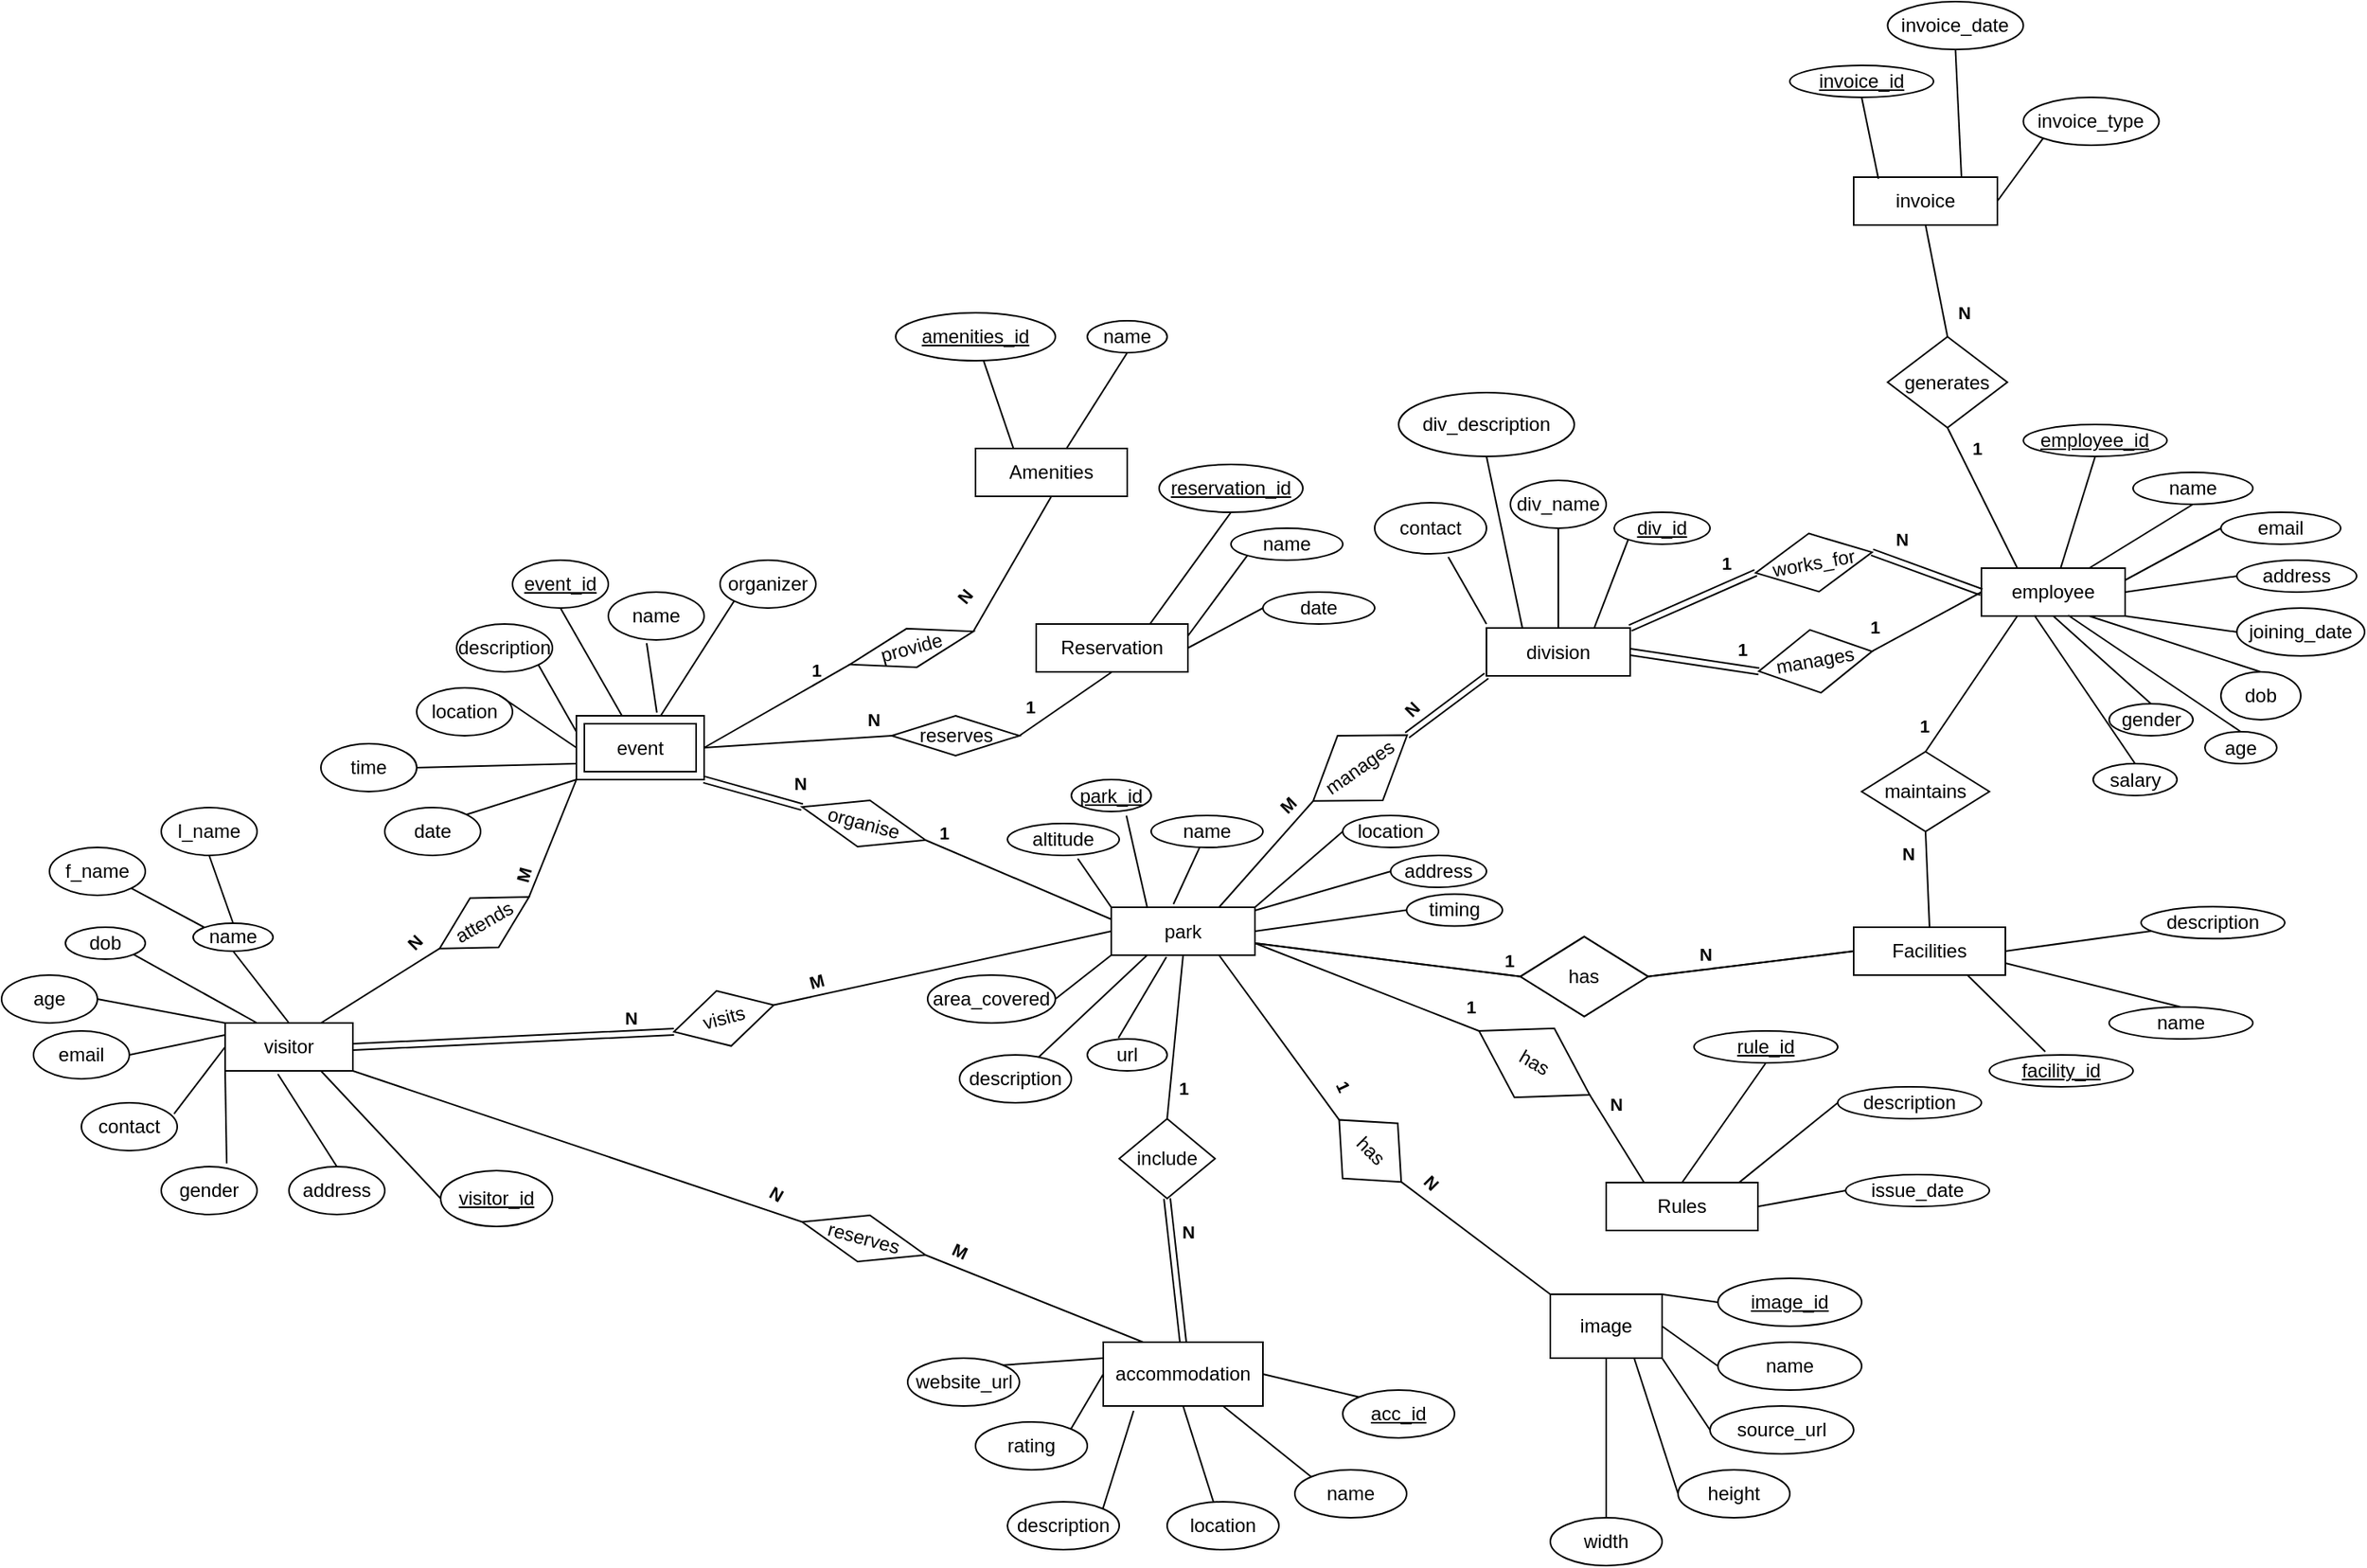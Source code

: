 <mxfile version="18.1.3" type="device"><diagram id="R2lEEEUBdFMjLlhIrx00" name="Page-1"><mxGraphModel dx="1573" dy="1428" grid="1" gridSize="10" guides="1" tooltips="1" connect="1" arrows="1" fold="1" page="1" pageScale="1" pageWidth="850" pageHeight="1100" math="0" shadow="0" extFonts="Permanent Marker^https://fonts.googleapis.com/css?family=Permanent+Marker"><root><mxCell id="0"/><mxCell id="1" parent="0"/><mxCell id="6TL5GN_M9tkOE29gox0g-2" value="park" style="rounded=0;whiteSpace=wrap;html=1;" parent="1" vertex="1"><mxGeometry x="425" y="277.5" width="90" height="30" as="geometry"/></mxCell><mxCell id="6TL5GN_M9tkOE29gox0g-3" value="&lt;u&gt;park_id&lt;/u&gt;" style="ellipse;whiteSpace=wrap;html=1;" parent="1" vertex="1"><mxGeometry x="400" y="197.5" width="50" height="20" as="geometry"/></mxCell><mxCell id="6TL5GN_M9tkOE29gox0g-5" value="timing" style="ellipse;whiteSpace=wrap;html=1;" parent="1" vertex="1"><mxGeometry x="610" y="269.3" width="60" height="20" as="geometry"/></mxCell><mxCell id="6TL5GN_M9tkOE29gox0g-6" value="name" style="ellipse;whiteSpace=wrap;html=1;" parent="1" vertex="1"><mxGeometry x="450" y="220" width="70" height="20" as="geometry"/></mxCell><mxCell id="6TL5GN_M9tkOE29gox0g-7" value="location" style="ellipse;whiteSpace=wrap;html=1;" parent="1" vertex="1"><mxGeometry x="570" y="220" width="60" height="20" as="geometry"/></mxCell><mxCell id="6TL5GN_M9tkOE29gox0g-8" value="address" style="ellipse;whiteSpace=wrap;html=1;" parent="1" vertex="1"><mxGeometry x="600" y="245" width="60" height="20" as="geometry"/></mxCell><mxCell id="6TL5GN_M9tkOE29gox0g-10" value="altitude" style="ellipse;whiteSpace=wrap;html=1;" parent="1" vertex="1"><mxGeometry x="360" y="225" width="70" height="20" as="geometry"/></mxCell><mxCell id="6TL5GN_M9tkOE29gox0g-11" value="description" style="ellipse;whiteSpace=wrap;html=1;" parent="1" vertex="1"><mxGeometry x="330" y="370" width="70" height="30" as="geometry"/></mxCell><mxCell id="6TL5GN_M9tkOE29gox0g-12" value="url" style="ellipse;whiteSpace=wrap;html=1;" parent="1" vertex="1"><mxGeometry x="410" y="360" width="50" height="20" as="geometry"/></mxCell><mxCell id="6TL5GN_M9tkOE29gox0g-13" value="area_covered" style="ellipse;whiteSpace=wrap;html=1;" parent="1" vertex="1"><mxGeometry x="310" y="320" width="80" height="30" as="geometry"/></mxCell><mxCell id="6TL5GN_M9tkOE29gox0g-14" value="" style="endArrow=none;html=1;rounded=0;exitX=1;exitY=0.5;exitDx=0;exitDy=0;entryX=0;entryY=1;entryDx=0;entryDy=0;" parent="1" source="6TL5GN_M9tkOE29gox0g-13" target="6TL5GN_M9tkOE29gox0g-2" edge="1"><mxGeometry width="50" height="50" relative="1" as="geometry"><mxPoint x="670" y="340" as="sourcePoint"/><mxPoint x="720" y="290" as="targetPoint"/></mxGeometry></mxCell><mxCell id="6TL5GN_M9tkOE29gox0g-15" value="" style="endArrow=none;html=1;rounded=0;entryX=0.25;entryY=1;entryDx=0;entryDy=0;" parent="1" source="6TL5GN_M9tkOE29gox0g-11" target="6TL5GN_M9tkOE29gox0g-2" edge="1"><mxGeometry width="50" height="50" relative="1" as="geometry"><mxPoint x="430" y="370" as="sourcePoint"/><mxPoint x="440" y="340" as="targetPoint"/></mxGeometry></mxCell><mxCell id="6TL5GN_M9tkOE29gox0g-16" value="" style="endArrow=none;html=1;rounded=0;exitX=0.39;exitY=-0.033;exitDx=0;exitDy=0;exitPerimeter=0;entryX=0.384;entryY=1.038;entryDx=0;entryDy=0;entryPerimeter=0;" parent="1" source="6TL5GN_M9tkOE29gox0g-12" target="6TL5GN_M9tkOE29gox0g-2" edge="1"><mxGeometry width="50" height="50" relative="1" as="geometry"><mxPoint x="500" y="370" as="sourcePoint"/><mxPoint x="550" y="320" as="targetPoint"/></mxGeometry></mxCell><mxCell id="6TL5GN_M9tkOE29gox0g-17" value="" style="endArrow=none;html=1;rounded=0;exitX=0;exitY=0.5;exitDx=0;exitDy=0;entryX=1;entryY=0;entryDx=0;entryDy=0;" parent="1" source="6TL5GN_M9tkOE29gox0g-7" target="6TL5GN_M9tkOE29gox0g-2" edge="1"><mxGeometry width="50" height="50" relative="1" as="geometry"><mxPoint x="550" y="360" as="sourcePoint"/><mxPoint x="540" y="260" as="targetPoint"/></mxGeometry></mxCell><mxCell id="6TL5GN_M9tkOE29gox0g-18" value="" style="endArrow=none;html=1;rounded=0;exitX=1;exitY=0.5;exitDx=0;exitDy=0;entryX=0;entryY=0.5;entryDx=0;entryDy=0;" parent="1" source="6TL5GN_M9tkOE29gox0g-2" target="6TL5GN_M9tkOE29gox0g-5" edge="1"><mxGeometry width="50" height="50" relative="1" as="geometry"><mxPoint x="560" y="330" as="sourcePoint"/><mxPoint x="610" y="280" as="targetPoint"/></mxGeometry></mxCell><mxCell id="6TL5GN_M9tkOE29gox0g-19" value="" style="endArrow=none;html=1;rounded=0;exitX=0;exitY=0.5;exitDx=0;exitDy=0;" parent="1" source="6TL5GN_M9tkOE29gox0g-8" target="6TL5GN_M9tkOE29gox0g-2" edge="1"><mxGeometry width="50" height="50" relative="1" as="geometry"><mxPoint x="550" y="315" as="sourcePoint"/><mxPoint x="520" y="290" as="targetPoint"/></mxGeometry></mxCell><mxCell id="6TL5GN_M9tkOE29gox0g-20" value="" style="endArrow=none;html=1;rounded=0;exitX=0.433;exitY=-0.067;exitDx=0;exitDy=0;exitPerimeter=0;" parent="1" source="6TL5GN_M9tkOE29gox0g-2" target="6TL5GN_M9tkOE29gox0g-6" edge="1"><mxGeometry width="50" height="50" relative="1" as="geometry"><mxPoint x="560" y="325" as="sourcePoint"/><mxPoint x="630" y="325" as="targetPoint"/></mxGeometry></mxCell><mxCell id="6TL5GN_M9tkOE29gox0g-21" value="" style="endArrow=none;html=1;rounded=0;exitX=0.69;exitY=1.133;exitDx=0;exitDy=0;entryX=0.25;entryY=0;entryDx=0;entryDy=0;exitPerimeter=0;" parent="1" source="6TL5GN_M9tkOE29gox0g-3" target="6TL5GN_M9tkOE29gox0g-2" edge="1"><mxGeometry width="50" height="50" relative="1" as="geometry"><mxPoint x="570" y="335" as="sourcePoint"/><mxPoint x="640" y="335" as="targetPoint"/></mxGeometry></mxCell><mxCell id="6TL5GN_M9tkOE29gox0g-22" value="" style="endArrow=none;html=1;rounded=0;exitX=0.629;exitY=1.1;exitDx=0;exitDy=0;entryX=0;entryY=0;entryDx=0;entryDy=0;exitPerimeter=0;" parent="1" source="6TL5GN_M9tkOE29gox0g-10" target="6TL5GN_M9tkOE29gox0g-2" edge="1"><mxGeometry width="50" height="50" relative="1" as="geometry"><mxPoint x="580" y="345" as="sourcePoint"/><mxPoint x="480" y="300" as="targetPoint"/></mxGeometry></mxCell><mxCell id="6TL5GN_M9tkOE29gox0g-23" value="event" style="shape=ext;margin=3;double=1;whiteSpace=wrap;html=1;align=center;" parent="1" vertex="1"><mxGeometry x="90" y="157.5" width="80" height="40" as="geometry"/></mxCell><mxCell id="6TL5GN_M9tkOE29gox0g-43" value="&lt;u&gt;event_id&lt;/u&gt;" style="ellipse;whiteSpace=wrap;html=1;" parent="1" vertex="1"><mxGeometry x="50" y="60" width="60" height="30" as="geometry"/></mxCell><mxCell id="6TL5GN_M9tkOE29gox0g-44" value="name" style="ellipse;whiteSpace=wrap;html=1;" parent="1" vertex="1"><mxGeometry x="110" y="80" width="60" height="30" as="geometry"/></mxCell><mxCell id="6TL5GN_M9tkOE29gox0g-45" value="location&lt;span style=&quot;color: rgba(0, 0, 0, 0); font-family: monospace; font-size: 0px; text-align: start;&quot;&gt;%3CmxGraphModel%3E%3Croot%3E%3CmxCell%20id%3D%220%22%2F%3E%3CmxCell%20id%3D%221%22%20parent%3D%220%22%2F%3E%3CmxCell%20id%3D%222%22%20value%3D%22name%22%20style%3D%22ellipse%3BwhiteSpace%3Dwrap%3Bhtml%3D1%3B%22%20vertex%3D%221%22%20parent%3D%221%22%3E%3CmxGeometry%20x%3D%2250%22%20y%3D%22240%22%20width%3D%2260%22%20height%3D%2230%22%20as%3D%22geometry%22%2F%3E%3C%2FmxCell%3E%3C%2Froot%3E%3C%2FmxGraphModel%3E&lt;/span&gt;" style="ellipse;whiteSpace=wrap;html=1;" parent="1" vertex="1"><mxGeometry x="-10" y="140" width="60" height="30" as="geometry"/></mxCell><mxCell id="6TL5GN_M9tkOE29gox0g-46" value="date" style="ellipse;whiteSpace=wrap;html=1;" parent="1" vertex="1"><mxGeometry x="-30" y="215" width="60" height="30" as="geometry"/></mxCell><mxCell id="6TL5GN_M9tkOE29gox0g-47" value="time" style="ellipse;whiteSpace=wrap;html=1;" parent="1" vertex="1"><mxGeometry x="-70" y="175" width="60" height="30" as="geometry"/></mxCell><mxCell id="6TL5GN_M9tkOE29gox0g-48" value="organizer" style="ellipse;whiteSpace=wrap;html=1;" parent="1" vertex="1"><mxGeometry x="180" y="60" width="60" height="30" as="geometry"/></mxCell><mxCell id="6TL5GN_M9tkOE29gox0g-49" value="description" style="ellipse;whiteSpace=wrap;html=1;" parent="1" vertex="1"><mxGeometry x="15" y="100" width="60" height="30" as="geometry"/></mxCell><mxCell id="6TL5GN_M9tkOE29gox0g-55" value="" style="endArrow=none;html=1;rounded=0;entryX=0.5;entryY=1;entryDx=0;entryDy=0;" parent="1" source="6TL5GN_M9tkOE29gox0g-23" target="6TL5GN_M9tkOE29gox0g-43" edge="1"><mxGeometry width="50" height="50" relative="1" as="geometry"><mxPoint x="100" y="150" as="sourcePoint"/><mxPoint x="150" y="100" as="targetPoint"/></mxGeometry></mxCell><mxCell id="6TL5GN_M9tkOE29gox0g-56" value="" style="endArrow=none;html=1;rounded=0;entryX=0.4;entryY=1.067;entryDx=0;entryDy=0;entryPerimeter=0;exitX=0.63;exitY=-0.05;exitDx=0;exitDy=0;exitPerimeter=0;" parent="1" source="6TL5GN_M9tkOE29gox0g-23" target="6TL5GN_M9tkOE29gox0g-44" edge="1"><mxGeometry width="50" height="50" relative="1" as="geometry"><mxPoint x="148.571" y="160" as="sourcePoint"/><mxPoint x="120" y="110" as="targetPoint"/></mxGeometry></mxCell><mxCell id="6TL5GN_M9tkOE29gox0g-57" value="" style="endArrow=none;html=1;rounded=0;entryX=1;entryY=1;entryDx=0;entryDy=0;exitX=0;exitY=0.25;exitDx=0;exitDy=0;" parent="1" source="6TL5GN_M9tkOE29gox0g-23" target="6TL5GN_M9tkOE29gox0g-49" edge="1"><mxGeometry width="50" height="50" relative="1" as="geometry"><mxPoint x="158.571" y="170" as="sourcePoint"/><mxPoint x="130" y="120" as="targetPoint"/></mxGeometry></mxCell><mxCell id="6TL5GN_M9tkOE29gox0g-58" value="" style="endArrow=none;html=1;rounded=0;entryX=1;entryY=0;entryDx=0;entryDy=0;exitX=0;exitY=1;exitDx=0;exitDy=0;" parent="1" source="6TL5GN_M9tkOE29gox0g-23" target="6TL5GN_M9tkOE29gox0g-46" edge="1"><mxGeometry width="50" height="50" relative="1" as="geometry"><mxPoint x="168.571" y="180" as="sourcePoint"/><mxPoint x="140" y="130" as="targetPoint"/></mxGeometry></mxCell><mxCell id="6TL5GN_M9tkOE29gox0g-59" value="" style="endArrow=none;html=1;rounded=0;entryX=0;entryY=1;entryDx=0;entryDy=0;" parent="1" source="6TL5GN_M9tkOE29gox0g-23" target="6TL5GN_M9tkOE29gox0g-48" edge="1"><mxGeometry width="50" height="50" relative="1" as="geometry"><mxPoint x="200" y="150" as="sourcePoint"/><mxPoint x="150" y="140" as="targetPoint"/></mxGeometry></mxCell><mxCell id="6TL5GN_M9tkOE29gox0g-60" value="" style="endArrow=none;html=1;rounded=0;entryX=1;entryY=0.5;entryDx=0;entryDy=0;exitX=0;exitY=0.75;exitDx=0;exitDy=0;" parent="1" source="6TL5GN_M9tkOE29gox0g-23" target="6TL5GN_M9tkOE29gox0g-47" edge="1"><mxGeometry width="50" height="50" relative="1" as="geometry"><mxPoint x="188.571" y="200" as="sourcePoint"/><mxPoint x="160" y="150" as="targetPoint"/></mxGeometry></mxCell><mxCell id="6TL5GN_M9tkOE29gox0g-61" value="" style="endArrow=none;html=1;rounded=0;entryX=1;entryY=0;entryDx=0;entryDy=0;exitX=0;exitY=0.5;exitDx=0;exitDy=0;" parent="1" source="6TL5GN_M9tkOE29gox0g-23" target="6TL5GN_M9tkOE29gox0g-45" edge="1"><mxGeometry width="50" height="50" relative="1" as="geometry"><mxPoint x="198.571" y="210" as="sourcePoint"/><mxPoint x="170" y="160" as="targetPoint"/></mxGeometry></mxCell><mxCell id="6TL5GN_M9tkOE29gox0g-62" value="Reservation" style="rounded=0;whiteSpace=wrap;html=1;" parent="1" vertex="1"><mxGeometry x="378" y="100" width="95" height="30" as="geometry"/></mxCell><mxCell id="6TL5GN_M9tkOE29gox0g-63" value="&lt;u&gt;reservation_id&lt;/u&gt;" style="ellipse;whiteSpace=wrap;html=1;" parent="1" vertex="1"><mxGeometry x="455" width="90" height="30" as="geometry"/></mxCell><mxCell id="6TL5GN_M9tkOE29gox0g-64" value="name" style="ellipse;whiteSpace=wrap;html=1;" parent="1" vertex="1"><mxGeometry x="500" y="40" width="70" height="20" as="geometry"/></mxCell><mxCell id="6TL5GN_M9tkOE29gox0g-65" value="date" style="ellipse;whiteSpace=wrap;html=1;" parent="1" vertex="1"><mxGeometry x="520" y="80" width="70" height="20" as="geometry"/></mxCell><mxCell id="6TL5GN_M9tkOE29gox0g-66" value="" style="endArrow=none;html=1;rounded=0;exitX=1;exitY=0.5;exitDx=0;exitDy=0;entryX=0;entryY=0.5;entryDx=0;entryDy=0;" parent="1" source="6TL5GN_M9tkOE29gox0g-62" target="6TL5GN_M9tkOE29gox0g-65" edge="1"><mxGeometry width="50" height="50" relative="1" as="geometry"><mxPoint x="520" y="120" as="sourcePoint"/><mxPoint x="570" y="70" as="targetPoint"/></mxGeometry></mxCell><mxCell id="6TL5GN_M9tkOE29gox0g-67" value="" style="endArrow=none;html=1;rounded=0;entryX=0;entryY=1;entryDx=0;entryDy=0;exitX=1;exitY=0.25;exitDx=0;exitDy=0;" parent="1" source="6TL5GN_M9tkOE29gox0g-62" target="6TL5GN_M9tkOE29gox0g-64" edge="1"><mxGeometry width="50" height="50" relative="1" as="geometry"><mxPoint x="530" y="80" as="sourcePoint"/><mxPoint x="525" y="80" as="targetPoint"/></mxGeometry></mxCell><mxCell id="6TL5GN_M9tkOE29gox0g-68" value="" style="endArrow=none;html=1;rounded=0;exitX=0.75;exitY=0;exitDx=0;exitDy=0;entryX=0.5;entryY=1;entryDx=0;entryDy=0;" parent="1" source="6TL5GN_M9tkOE29gox0g-62" target="6TL5GN_M9tkOE29gox0g-63" edge="1"><mxGeometry width="50" height="50" relative="1" as="geometry"><mxPoint x="545" y="85" as="sourcePoint"/><mxPoint x="580.251" y="102.929" as="targetPoint"/></mxGeometry></mxCell><mxCell id="6TL5GN_M9tkOE29gox0g-70" value="Amenities" style="rounded=0;whiteSpace=wrap;html=1;" parent="1" vertex="1"><mxGeometry x="340" y="-10" width="95" height="30" as="geometry"/></mxCell><mxCell id="6TL5GN_M9tkOE29gox0g-71" value="&lt;u&gt;amenities_id&lt;/u&gt;" style="ellipse;whiteSpace=wrap;html=1;" parent="1" vertex="1"><mxGeometry x="290" y="-95" width="100" height="30" as="geometry"/></mxCell><mxCell id="6TL5GN_M9tkOE29gox0g-72" value="name" style="ellipse;whiteSpace=wrap;html=1;" parent="1" vertex="1"><mxGeometry x="410" y="-90" width="50" height="20" as="geometry"/></mxCell><mxCell id="6TL5GN_M9tkOE29gox0g-73" value="" style="endArrow=none;html=1;rounded=0;exitX=0.25;exitY=0;exitDx=0;exitDy=0;" parent="1" source="6TL5GN_M9tkOE29gox0g-70" target="6TL5GN_M9tkOE29gox0g-71" edge="1"><mxGeometry width="50" height="50" relative="1" as="geometry"><mxPoint x="310" y="50" as="sourcePoint"/><mxPoint x="360" as="targetPoint"/></mxGeometry></mxCell><mxCell id="6TL5GN_M9tkOE29gox0g-74" value="" style="endArrow=none;html=1;rounded=0;entryX=0.5;entryY=1;entryDx=0;entryDy=0;" parent="1" source="6TL5GN_M9tkOE29gox0g-70" target="6TL5GN_M9tkOE29gox0g-72" edge="1"><mxGeometry width="50" height="50" relative="1" as="geometry"><mxPoint x="355" y="57.5" as="sourcePoint"/><mxPoint x="330.15" y="9.785" as="targetPoint"/></mxGeometry></mxCell><mxCell id="6TL5GN_M9tkOE29gox0g-77" value="Facilities" style="rounded=0;whiteSpace=wrap;html=1;" parent="1" vertex="1"><mxGeometry x="890" y="290" width="95" height="30" as="geometry"/></mxCell><mxCell id="6TL5GN_M9tkOE29gox0g-78" value="&lt;u&gt;facility_id&lt;/u&gt;" style="ellipse;whiteSpace=wrap;html=1;" parent="1" vertex="1"><mxGeometry x="975" y="370" width="90" height="20" as="geometry"/></mxCell><mxCell id="6TL5GN_M9tkOE29gox0g-79" value="name" style="ellipse;whiteSpace=wrap;html=1;" parent="1" vertex="1"><mxGeometry x="1050" y="340" width="90" height="20" as="geometry"/></mxCell><mxCell id="6TL5GN_M9tkOE29gox0g-81" value="description" style="ellipse;whiteSpace=wrap;html=1;" parent="1" vertex="1"><mxGeometry x="1070" y="277.15" width="90" height="20" as="geometry"/></mxCell><mxCell id="6TL5GN_M9tkOE29gox0g-82" value="" style="endArrow=none;html=1;rounded=0;entryX=0.75;entryY=1;entryDx=0;entryDy=0;exitX=0.389;exitY=-0.1;exitDx=0;exitDy=0;exitPerimeter=0;" parent="1" source="6TL5GN_M9tkOE29gox0g-78" target="6TL5GN_M9tkOE29gox0g-77" edge="1"><mxGeometry width="50" height="50" relative="1" as="geometry"><mxPoint x="850" y="370" as="sourcePoint"/><mxPoint x="900" y="320" as="targetPoint"/></mxGeometry></mxCell><mxCell id="6TL5GN_M9tkOE29gox0g-83" value="" style="endArrow=none;html=1;rounded=0;entryX=1;entryY=0.75;entryDx=0;entryDy=0;exitX=0.5;exitY=0;exitDx=0;exitDy=0;" parent="1" source="6TL5GN_M9tkOE29gox0g-79" target="6TL5GN_M9tkOE29gox0g-77" edge="1"><mxGeometry width="50" height="50" relative="1" as="geometry"><mxPoint x="875.01" y="388" as="sourcePoint"/><mxPoint x="923.75" y="335" as="targetPoint"/></mxGeometry></mxCell><mxCell id="6TL5GN_M9tkOE29gox0g-84" value="" style="endArrow=none;html=1;rounded=0;entryX=1;entryY=0.5;entryDx=0;entryDy=0;" parent="1" source="6TL5GN_M9tkOE29gox0g-81" target="6TL5GN_M9tkOE29gox0g-77" edge="1"><mxGeometry width="50" height="50" relative="1" as="geometry"><mxPoint x="1060" y="360" as="sourcePoint"/><mxPoint x="947.5" y="335" as="targetPoint"/></mxGeometry></mxCell><mxCell id="6TL5GN_M9tkOE29gox0g-85" value="Rules" style="rounded=0;whiteSpace=wrap;html=1;" parent="1" vertex="1"><mxGeometry x="735" y="450" width="95" height="30" as="geometry"/></mxCell><mxCell id="6TL5GN_M9tkOE29gox0g-86" value="&lt;u&gt;rule_id&lt;/u&gt;" style="ellipse;whiteSpace=wrap;html=1;" parent="1" vertex="1"><mxGeometry x="790" y="355" width="90" height="20" as="geometry"/></mxCell><mxCell id="6TL5GN_M9tkOE29gox0g-87" value="description" style="ellipse;whiteSpace=wrap;html=1;" parent="1" vertex="1"><mxGeometry x="880" y="390" width="90" height="20" as="geometry"/></mxCell><mxCell id="6TL5GN_M9tkOE29gox0g-88" value="issue_date" style="ellipse;whiteSpace=wrap;html=1;" parent="1" vertex="1"><mxGeometry x="885" y="445" width="90" height="20" as="geometry"/></mxCell><mxCell id="6TL5GN_M9tkOE29gox0g-89" value="" style="endArrow=none;html=1;rounded=0;exitX=0;exitY=0.5;exitDx=0;exitDy=0;entryX=1;entryY=0.5;entryDx=0;entryDy=0;" parent="1" source="6TL5GN_M9tkOE29gox0g-88" target="6TL5GN_M9tkOE29gox0g-85" edge="1"><mxGeometry width="50" height="50" relative="1" as="geometry"><mxPoint x="790" y="520" as="sourcePoint"/><mxPoint x="840" y="470" as="targetPoint"/></mxGeometry></mxCell><mxCell id="6TL5GN_M9tkOE29gox0g-90" value="" style="endArrow=none;html=1;rounded=0;exitX=0;exitY=0.5;exitDx=0;exitDy=0;entryX=0.878;entryY=-0.006;entryDx=0;entryDy=0;entryPerimeter=0;" parent="1" source="6TL5GN_M9tkOE29gox0g-87" target="6TL5GN_M9tkOE29gox0g-85" edge="1"><mxGeometry width="50" height="50" relative="1" as="geometry"><mxPoint x="835" y="530" as="sourcePoint"/><mxPoint x="809.03" y="493.99" as="targetPoint"/></mxGeometry></mxCell><mxCell id="6TL5GN_M9tkOE29gox0g-91" value="" style="endArrow=none;html=1;rounded=0;exitX=0.5;exitY=0;exitDx=0;exitDy=0;entryX=0.5;entryY=1;entryDx=0;entryDy=0;" parent="1" source="6TL5GN_M9tkOE29gox0g-85" target="6TL5GN_M9tkOE29gox0g-86" edge="1"><mxGeometry width="50" height="50" relative="1" as="geometry"><mxPoint x="845" y="540" as="sourcePoint"/><mxPoint x="819.03" y="503.99" as="targetPoint"/></mxGeometry></mxCell><mxCell id="6TL5GN_M9tkOE29gox0g-92" value="has" style="rhombus;whiteSpace=wrap;html=1;rotation=30;" parent="1" vertex="1"><mxGeometry x="650" y="350" width="80" height="50" as="geometry"/></mxCell><mxCell id="6TL5GN_M9tkOE29gox0g-93" value="" style="endArrow=none;html=1;rounded=0;exitX=1;exitY=0.75;exitDx=0;exitDy=0;entryX=0;entryY=0.5;entryDx=0;entryDy=0;" parent="1" source="6TL5GN_M9tkOE29gox0g-2" target="6TL5GN_M9tkOE29gox0g-92" edge="1"><mxGeometry width="50" height="50" relative="1" as="geometry"><mxPoint x="560" y="350" as="sourcePoint"/><mxPoint x="610" y="300" as="targetPoint"/></mxGeometry></mxCell><mxCell id="6TL5GN_M9tkOE29gox0g-94" value="" style="endArrow=none;html=1;rounded=0;entryX=1;entryY=0.5;entryDx=0;entryDy=0;exitX=0.25;exitY=0;exitDx=0;exitDy=0;" parent="1" source="6TL5GN_M9tkOE29gox0g-85" target="6TL5GN_M9tkOE29gox0g-92" edge="1"><mxGeometry width="50" height="50" relative="1" as="geometry"><mxPoint x="680" y="460" as="sourcePoint"/><mxPoint x="730" y="410" as="targetPoint"/></mxGeometry></mxCell><mxCell id="6TL5GN_M9tkOE29gox0g-96" value="&lt;b&gt;N&lt;/b&gt;" style="edgeLabel;html=1;align=center;verticalAlign=middle;resizable=0;points=[];" parent="6TL5GN_M9tkOE29gox0g-94" vertex="1" connectable="0"><mxGeometry x="0.532" y="-2" relative="1" as="geometry"><mxPoint x="6" y="-6" as="offset"/></mxGeometry></mxCell><mxCell id="6ck8diMdo4BwL7gA2ju3-154" value="&lt;b&gt;N&lt;/b&gt;" style="edgeLabel;html=1;align=center;verticalAlign=middle;resizable=0;points=[];rotation=45;" parent="6TL5GN_M9tkOE29gox0g-94" vertex="1" connectable="0"><mxGeometry x="0.532" y="-2" relative="1" as="geometry"><mxPoint x="-109" y="43" as="offset"/></mxGeometry></mxCell><mxCell id="6TL5GN_M9tkOE29gox0g-97" value="accommodation" style="rounded=0;whiteSpace=wrap;html=1;" parent="1" vertex="1"><mxGeometry x="420" y="550" width="100" height="40" as="geometry"/></mxCell><mxCell id="6TL5GN_M9tkOE29gox0g-98" value="&lt;u&gt;acc_id&lt;/u&gt;" style="ellipse;whiteSpace=wrap;html=1;" parent="1" vertex="1"><mxGeometry x="570" y="580" width="70" height="30" as="geometry"/></mxCell><mxCell id="6TL5GN_M9tkOE29gox0g-99" value="name" style="ellipse;whiteSpace=wrap;html=1;" parent="1" vertex="1"><mxGeometry x="540" y="630" width="70" height="30" as="geometry"/></mxCell><mxCell id="6TL5GN_M9tkOE29gox0g-100" value="location" style="ellipse;whiteSpace=wrap;html=1;" parent="1" vertex="1"><mxGeometry x="460" y="650" width="70" height="30" as="geometry"/></mxCell><mxCell id="6TL5GN_M9tkOE29gox0g-101" value="description" style="ellipse;whiteSpace=wrap;html=1;" parent="1" vertex="1"><mxGeometry x="360" y="650" width="70" height="30" as="geometry"/></mxCell><mxCell id="6TL5GN_M9tkOE29gox0g-102" value="rating" style="ellipse;whiteSpace=wrap;html=1;" parent="1" vertex="1"><mxGeometry x="340" y="600" width="70" height="30" as="geometry"/></mxCell><mxCell id="6TL5GN_M9tkOE29gox0g-103" value="website_url" style="ellipse;whiteSpace=wrap;html=1;" parent="1" vertex="1"><mxGeometry x="297.5" y="560" width="70" height="30" as="geometry"/></mxCell><mxCell id="6TL5GN_M9tkOE29gox0g-104" value="include" style="rhombus;whiteSpace=wrap;html=1;" parent="1" vertex="1"><mxGeometry x="430" y="410" width="60" height="50" as="geometry"/></mxCell><mxCell id="6TL5GN_M9tkOE29gox0g-105" value="" style="endArrow=none;html=1;rounded=0;entryX=0.5;entryY=1;entryDx=0;entryDy=0;exitX=0.5;exitY=0;exitDx=0;exitDy=0;" parent="1" source="6TL5GN_M9tkOE29gox0g-104" target="6TL5GN_M9tkOE29gox0g-2" edge="1"><mxGeometry width="50" height="50" relative="1" as="geometry"><mxPoint x="440" y="410" as="sourcePoint"/><mxPoint x="490" y="360" as="targetPoint"/></mxGeometry></mxCell><mxCell id="6TL5GN_M9tkOE29gox0g-115" value="1" style="edgeLabel;html=1;align=center;verticalAlign=middle;resizable=0;points=[];fontStyle=1" parent="6TL5GN_M9tkOE29gox0g-105" vertex="1" connectable="0"><mxGeometry x="-0.675" relative="1" as="geometry"><mxPoint x="8" y="-3" as="offset"/></mxGeometry></mxCell><mxCell id="6ck8diMdo4BwL7gA2ju3-24" value="1" style="edgeLabel;html=1;align=center;verticalAlign=middle;resizable=0;points=[];fontStyle=1" parent="6TL5GN_M9tkOE29gox0g-105" vertex="1" connectable="0"><mxGeometry x="-0.675" relative="1" as="geometry"><mxPoint x="-142" y="-163" as="offset"/></mxGeometry></mxCell><mxCell id="6ck8diMdo4BwL7gA2ju3-40" value="1" style="edgeLabel;html=1;align=center;verticalAlign=middle;resizable=0;points=[];fontStyle=1" parent="6TL5GN_M9tkOE29gox0g-105" vertex="1" connectable="0"><mxGeometry x="-0.675" relative="1" as="geometry"><mxPoint x="-88" y="-242" as="offset"/></mxGeometry></mxCell><mxCell id="6ck8diMdo4BwL7gA2ju3-45" value="1" style="edgeLabel;html=1;align=center;verticalAlign=middle;resizable=0;points=[];fontStyle=1" parent="6TL5GN_M9tkOE29gox0g-105" vertex="1" connectable="0"><mxGeometry x="-0.675" relative="1" as="geometry"><mxPoint x="-222" y="-265" as="offset"/></mxGeometry></mxCell><mxCell id="6ck8diMdo4BwL7gA2ju3-97" value="1" style="edgeLabel;html=1;align=center;verticalAlign=middle;resizable=0;points=[];fontStyle=1" parent="6TL5GN_M9tkOE29gox0g-105" vertex="1" connectable="0"><mxGeometry x="-0.675" relative="1" as="geometry"><mxPoint x="358" y="-278" as="offset"/></mxGeometry></mxCell><mxCell id="6ck8diMdo4BwL7gA2ju3-98" value="1" style="edgeLabel;html=1;align=center;verticalAlign=middle;resizable=0;points=[];fontStyle=1" parent="6TL5GN_M9tkOE29gox0g-105" vertex="1" connectable="0"><mxGeometry x="-0.675" relative="1" as="geometry"><mxPoint x="441" y="-292" as="offset"/></mxGeometry></mxCell><mxCell id="6ck8diMdo4BwL7gA2ju3-106" value="1" style="edgeLabel;html=1;align=center;verticalAlign=middle;resizable=0;points=[];fontStyle=1" parent="6TL5GN_M9tkOE29gox0g-105" vertex="1" connectable="0"><mxGeometry x="-0.675" relative="1" as="geometry"><mxPoint x="348" y="-332" as="offset"/></mxGeometry></mxCell><mxCell id="6ck8diMdo4BwL7gA2ju3-129" value="1" style="edgeLabel;html=1;align=center;verticalAlign=middle;resizable=0;points=[];fontStyle=1" parent="6TL5GN_M9tkOE29gox0g-105" vertex="1" connectable="0"><mxGeometry x="-0.675" relative="1" as="geometry"><mxPoint x="505" y="-404" as="offset"/></mxGeometry></mxCell><mxCell id="6ck8diMdo4BwL7gA2ju3-140" value="1" style="edgeLabel;html=1;align=center;verticalAlign=middle;resizable=0;points=[];fontStyle=1" parent="6TL5GN_M9tkOE29gox0g-105" vertex="1" connectable="0"><mxGeometry x="-0.675" relative="1" as="geometry"><mxPoint x="472" y="-230" as="offset"/></mxGeometry></mxCell><mxCell id="6ck8diMdo4BwL7gA2ju3-151" value="1" style="edgeLabel;html=1;align=center;verticalAlign=middle;resizable=0;points=[];fontStyle=1" parent="6TL5GN_M9tkOE29gox0g-105" vertex="1" connectable="0"><mxGeometry x="-0.675" relative="1" as="geometry"><mxPoint x="188" y="-54" as="offset"/></mxGeometry></mxCell><mxCell id="6ck8diMdo4BwL7gA2ju3-152" value="1" style="edgeLabel;html=1;align=center;verticalAlign=middle;resizable=0;points=[];fontStyle=1;rotation=65;" parent="6TL5GN_M9tkOE29gox0g-105" vertex="1" connectable="0"><mxGeometry x="-0.675" relative="1" as="geometry"><mxPoint x="109" y="-4" as="offset"/></mxGeometry></mxCell><mxCell id="6TL5GN_M9tkOE29gox0g-107" value="" style="endArrow=none;html=1;rounded=0;entryX=0.5;entryY=1;entryDx=0;entryDy=0;exitX=0.414;exitY=0;exitDx=0;exitDy=0;exitPerimeter=0;" parent="1" source="6TL5GN_M9tkOE29gox0g-100" target="6TL5GN_M9tkOE29gox0g-97" edge="1"><mxGeometry width="50" height="50" relative="1" as="geometry"><mxPoint x="470" y="650" as="sourcePoint"/><mxPoint x="520" y="600" as="targetPoint"/></mxGeometry></mxCell><mxCell id="6TL5GN_M9tkOE29gox0g-108" value="" style="endArrow=none;html=1;rounded=0;entryX=0.75;entryY=1;entryDx=0;entryDy=0;exitX=0;exitY=0;exitDx=0;exitDy=0;" parent="1" source="6TL5GN_M9tkOE29gox0g-99" target="6TL5GN_M9tkOE29gox0g-97" edge="1"><mxGeometry width="50" height="50" relative="1" as="geometry"><mxPoint x="498.98" y="660" as="sourcePoint"/><mxPoint x="500" y="600" as="targetPoint"/></mxGeometry></mxCell><mxCell id="6TL5GN_M9tkOE29gox0g-109" value="" style="endArrow=none;html=1;rounded=0;entryX=1;entryY=0.5;entryDx=0;entryDy=0;exitX=0;exitY=0;exitDx=0;exitDy=0;" parent="1" source="6TL5GN_M9tkOE29gox0g-98" target="6TL5GN_M9tkOE29gox0g-97" edge="1"><mxGeometry width="50" height="50" relative="1" as="geometry"><mxPoint x="508.98" y="670" as="sourcePoint"/><mxPoint x="510" y="610" as="targetPoint"/></mxGeometry></mxCell><mxCell id="6TL5GN_M9tkOE29gox0g-110" value="" style="endArrow=none;html=1;rounded=0;entryX=0.19;entryY=1.075;entryDx=0;entryDy=0;exitX=1;exitY=0;exitDx=0;exitDy=0;entryPerimeter=0;" parent="1" source="6TL5GN_M9tkOE29gox0g-101" target="6TL5GN_M9tkOE29gox0g-97" edge="1"><mxGeometry width="50" height="50" relative="1" as="geometry"><mxPoint x="518.98" y="680" as="sourcePoint"/><mxPoint x="520" y="620" as="targetPoint"/></mxGeometry></mxCell><mxCell id="6TL5GN_M9tkOE29gox0g-111" value="" style="endArrow=none;html=1;rounded=0;entryX=0;entryY=0.5;entryDx=0;entryDy=0;exitX=1;exitY=0;exitDx=0;exitDy=0;" parent="1" source="6TL5GN_M9tkOE29gox0g-102" target="6TL5GN_M9tkOE29gox0g-97" edge="1"><mxGeometry width="50" height="50" relative="1" as="geometry"><mxPoint x="429.749" y="664.393" as="sourcePoint"/><mxPoint x="469" y="603" as="targetPoint"/></mxGeometry></mxCell><mxCell id="6TL5GN_M9tkOE29gox0g-112" value="" style="endArrow=none;html=1;rounded=0;entryX=0;entryY=0.25;entryDx=0;entryDy=0;exitX=1;exitY=0;exitDx=0;exitDy=0;" parent="1" source="6TL5GN_M9tkOE29gox0g-103" target="6TL5GN_M9tkOE29gox0g-97" edge="1"><mxGeometry width="50" height="50" relative="1" as="geometry"><mxPoint x="439.749" y="674.393" as="sourcePoint"/><mxPoint x="479" y="613" as="targetPoint"/></mxGeometry></mxCell><mxCell id="6TL5GN_M9tkOE29gox0g-113" value="" style="endArrow=none;html=1;rounded=0;entryX=0.5;entryY=1;entryDx=0;entryDy=0;strokeColor=default;shadow=0;shape=link;exitX=0.5;exitY=0;exitDx=0;exitDy=0;" parent="1" source="6TL5GN_M9tkOE29gox0g-97" target="6TL5GN_M9tkOE29gox0g-104" edge="1"><mxGeometry width="50" height="50" relative="1" as="geometry"><mxPoint x="540" y="520" as="sourcePoint"/><mxPoint x="340" y="460" as="targetPoint"/></mxGeometry></mxCell><mxCell id="6TL5GN_M9tkOE29gox0g-116" value="N" style="edgeLabel;html=1;align=center;verticalAlign=middle;resizable=0;points=[];fontStyle=1" parent="6TL5GN_M9tkOE29gox0g-113" vertex="1" connectable="0"><mxGeometry x="0.648" y="3" relative="1" as="geometry"><mxPoint x="14" y="4" as="offset"/></mxGeometry></mxCell><mxCell id="6ck8diMdo4BwL7gA2ju3-107" value="N" style="edgeLabel;html=1;align=center;verticalAlign=middle;resizable=0;points=[];fontStyle=1" parent="6TL5GN_M9tkOE29gox0g-113" vertex="1" connectable="0"><mxGeometry x="0.648" y="3" relative="1" as="geometry"><mxPoint x="461" y="-430" as="offset"/></mxGeometry></mxCell><mxCell id="6ck8diMdo4BwL7gA2ju3-130" value="N" style="edgeLabel;html=1;align=center;verticalAlign=middle;resizable=0;points=[];fontStyle=1" parent="6TL5GN_M9tkOE29gox0g-113" vertex="1" connectable="0"><mxGeometry x="0.648" y="3" relative="1" as="geometry"><mxPoint x="500" y="-572" as="offset"/></mxGeometry></mxCell><mxCell id="6ck8diMdo4BwL7gA2ju3-141" value="N" style="edgeLabel;html=1;align=center;verticalAlign=middle;resizable=0;points=[];fontStyle=1" parent="6TL5GN_M9tkOE29gox0g-113" vertex="1" connectable="0"><mxGeometry x="0.648" y="3" relative="1" as="geometry"><mxPoint x="465" y="-233" as="offset"/></mxGeometry></mxCell><mxCell id="6TL5GN_M9tkOE29gox0g-117" value="visitor" style="rounded=0;whiteSpace=wrap;html=1;" parent="1" vertex="1"><mxGeometry x="-130" y="350" width="80" height="30" as="geometry"/></mxCell><mxCell id="6TL5GN_M9tkOE29gox0g-118" value="&lt;u&gt;visitor_id&lt;/u&gt;" style="ellipse;whiteSpace=wrap;html=1;" parent="1" vertex="1"><mxGeometry x="5" y="442.5" width="70" height="35" as="geometry"/></mxCell><mxCell id="6TL5GN_M9tkOE29gox0g-119" value="name" style="ellipse;whiteSpace=wrap;html=1;" parent="1" vertex="1"><mxGeometry x="-150" y="287.5" width="50" height="17.5" as="geometry"/></mxCell><mxCell id="6TL5GN_M9tkOE29gox0g-120" value="f_name" style="ellipse;whiteSpace=wrap;html=1;" parent="1" vertex="1"><mxGeometry x="-240" y="240" width="60" height="30" as="geometry"/></mxCell><mxCell id="6TL5GN_M9tkOE29gox0g-121" value="l_name" style="ellipse;whiteSpace=wrap;html=1;" parent="1" vertex="1"><mxGeometry x="-170" y="215" width="60" height="30" as="geometry"/></mxCell><mxCell id="6TL5GN_M9tkOE29gox0g-122" value="" style="endArrow=none;html=1;rounded=0;shadow=0;strokeColor=default;exitX=1;exitY=1;exitDx=0;exitDy=0;entryX=0;entryY=0;entryDx=0;entryDy=0;" parent="1" source="6TL5GN_M9tkOE29gox0g-120" target="6TL5GN_M9tkOE29gox0g-119" edge="1"><mxGeometry width="50" height="50" relative="1" as="geometry"><mxPoint x="-210" y="340" as="sourcePoint"/><mxPoint x="-160" y="290" as="targetPoint"/></mxGeometry></mxCell><mxCell id="6TL5GN_M9tkOE29gox0g-123" value="" style="endArrow=none;html=1;rounded=0;shadow=0;strokeColor=default;exitX=0.5;exitY=1;exitDx=0;exitDy=0;entryX=0.5;entryY=0;entryDx=0;entryDy=0;" parent="1" source="6TL5GN_M9tkOE29gox0g-121" target="6TL5GN_M9tkOE29gox0g-119" edge="1"><mxGeometry width="50" height="50" relative="1" as="geometry"><mxPoint x="-178.787" y="275.607" as="sourcePoint"/><mxPoint x="-133.451" y="300.346" as="targetPoint"/></mxGeometry></mxCell><mxCell id="6TL5GN_M9tkOE29gox0g-124" value="" style="endArrow=none;html=1;rounded=0;shadow=0;strokeColor=default;exitX=0;exitY=0.5;exitDx=0;exitDy=0;entryX=0.75;entryY=1;entryDx=0;entryDy=0;" parent="1" source="6TL5GN_M9tkOE29gox0g-118" target="6TL5GN_M9tkOE29gox0g-117" edge="1"><mxGeometry width="50" height="50" relative="1" as="geometry"><mxPoint x="-168.787" y="285.607" as="sourcePoint"/><mxPoint x="-123.451" y="310.346" as="targetPoint"/></mxGeometry></mxCell><mxCell id="6TL5GN_M9tkOE29gox0g-125" value="" style="endArrow=none;html=1;rounded=0;shadow=0;strokeColor=default;exitX=0.5;exitY=1;exitDx=0;exitDy=0;entryX=0.5;entryY=0;entryDx=0;entryDy=0;" parent="1" source="6TL5GN_M9tkOE29gox0g-119" target="6TL5GN_M9tkOE29gox0g-117" edge="1"><mxGeometry width="50" height="50" relative="1" as="geometry"><mxPoint x="-158.787" y="295.607" as="sourcePoint"/><mxPoint x="-113.451" y="320.346" as="targetPoint"/></mxGeometry></mxCell><mxCell id="6TL5GN_M9tkOE29gox0g-126" value="dob" style="ellipse;whiteSpace=wrap;html=1;" parent="1" vertex="1"><mxGeometry x="-230" y="290" width="50" height="20" as="geometry"/></mxCell><mxCell id="6TL5GN_M9tkOE29gox0g-127" value="email" style="ellipse;whiteSpace=wrap;html=1;" parent="1" vertex="1"><mxGeometry x="-250" y="355" width="60" height="30" as="geometry"/></mxCell><mxCell id="6TL5GN_M9tkOE29gox0g-128" value="age" style="ellipse;whiteSpace=wrap;html=1;" parent="1" vertex="1"><mxGeometry x="-270" y="320" width="60" height="30" as="geometry"/></mxCell><mxCell id="6TL5GN_M9tkOE29gox0g-129" value="contact" style="ellipse;whiteSpace=wrap;html=1;" parent="1" vertex="1"><mxGeometry x="-220" y="400" width="60" height="30" as="geometry"/></mxCell><mxCell id="6TL5GN_M9tkOE29gox0g-130" value="gender" style="ellipse;whiteSpace=wrap;html=1;" parent="1" vertex="1"><mxGeometry x="-170" y="440" width="60" height="30" as="geometry"/></mxCell><mxCell id="6TL5GN_M9tkOE29gox0g-131" value="address" style="ellipse;whiteSpace=wrap;html=1;" parent="1" vertex="1"><mxGeometry x="-90" y="440" width="60" height="30" as="geometry"/></mxCell><mxCell id="6TL5GN_M9tkOE29gox0g-132" value="" style="endArrow=none;html=1;rounded=0;shadow=0;strokeColor=default;exitX=0.5;exitY=0;exitDx=0;exitDy=0;entryX=0.413;entryY=1.067;entryDx=0;entryDy=0;entryPerimeter=0;" parent="1" source="6TL5GN_M9tkOE29gox0g-131" target="6TL5GN_M9tkOE29gox0g-117" edge="1"><mxGeometry width="50" height="50" relative="1" as="geometry"><mxPoint x="-115" y="315" as="sourcePoint"/><mxPoint x="-78" y="377.99" as="targetPoint"/></mxGeometry></mxCell><mxCell id="6TL5GN_M9tkOE29gox0g-133" value="" style="endArrow=none;html=1;rounded=0;shadow=0;strokeColor=default;exitX=0.967;exitY=0.233;exitDx=0;exitDy=0;entryX=0;entryY=0.5;entryDx=0;entryDy=0;exitPerimeter=0;" parent="1" source="6TL5GN_M9tkOE29gox0g-129" target="6TL5GN_M9tkOE29gox0g-117" edge="1"><mxGeometry width="50" height="50" relative="1" as="geometry"><mxPoint x="-105" y="325" as="sourcePoint"/><mxPoint x="-68" y="387.99" as="targetPoint"/></mxGeometry></mxCell><mxCell id="6TL5GN_M9tkOE29gox0g-134" value="" style="endArrow=none;html=1;rounded=0;shadow=0;strokeColor=default;exitX=0;exitY=1;exitDx=0;exitDy=0;entryX=0.683;entryY=-0.067;entryDx=0;entryDy=0;entryPerimeter=0;" parent="1" source="6TL5GN_M9tkOE29gox0g-117" target="6TL5GN_M9tkOE29gox0g-130" edge="1"><mxGeometry width="50" height="50" relative="1" as="geometry"><mxPoint x="-95" y="335" as="sourcePoint"/><mxPoint x="-58" y="397.99" as="targetPoint"/></mxGeometry></mxCell><mxCell id="6TL5GN_M9tkOE29gox0g-135" value="" style="endArrow=none;html=1;rounded=0;shadow=0;strokeColor=default;exitX=0;exitY=0.25;exitDx=0;exitDy=0;entryX=1;entryY=0.5;entryDx=0;entryDy=0;" parent="1" source="6TL5GN_M9tkOE29gox0g-117" target="6TL5GN_M9tkOE29gox0g-127" edge="1"><mxGeometry width="50" height="50" relative="1" as="geometry"><mxPoint x="-85" y="345" as="sourcePoint"/><mxPoint x="-48" y="407.99" as="targetPoint"/></mxGeometry></mxCell><mxCell id="6TL5GN_M9tkOE29gox0g-136" value="" style="endArrow=none;html=1;rounded=0;shadow=0;strokeColor=default;exitX=0;exitY=0;exitDx=0;exitDy=0;entryX=1;entryY=0.5;entryDx=0;entryDy=0;" parent="1" source="6TL5GN_M9tkOE29gox0g-117" target="6TL5GN_M9tkOE29gox0g-128" edge="1"><mxGeometry width="50" height="50" relative="1" as="geometry"><mxPoint x="-75" y="355" as="sourcePoint"/><mxPoint x="-38" y="417.99" as="targetPoint"/></mxGeometry></mxCell><mxCell id="6TL5GN_M9tkOE29gox0g-137" value="" style="endArrow=none;html=1;rounded=0;shadow=0;strokeColor=default;entryX=1;entryY=1;entryDx=0;entryDy=0;exitX=0.25;exitY=0;exitDx=0;exitDy=0;" parent="1" source="6TL5GN_M9tkOE29gox0g-117" target="6TL5GN_M9tkOE29gox0g-126" edge="1"><mxGeometry width="50" height="50" relative="1" as="geometry"><mxPoint x="-90" y="370" as="sourcePoint"/><mxPoint x="-28" y="427.99" as="targetPoint"/></mxGeometry></mxCell><mxCell id="6ck8diMdo4BwL7gA2ju3-1" value="visits" style="rhombus;whiteSpace=wrap;html=1;rotation=-15;" parent="1" vertex="1"><mxGeometry x="150" y="329.3" width="64.7" height="35.7" as="geometry"/></mxCell><mxCell id="6ck8diMdo4BwL7gA2ju3-4" value="" style="endArrow=none;html=1;rounded=0;exitX=1;exitY=0.5;exitDx=0;exitDy=0;entryX=0;entryY=0.5;entryDx=0;entryDy=0;" parent="1" source="6ck8diMdo4BwL7gA2ju3-1" target="6TL5GN_M9tkOE29gox0g-2" edge="1"><mxGeometry width="50" height="50" relative="1" as="geometry"><mxPoint x="400" y="365" as="sourcePoint"/><mxPoint x="452.01" y="318.99" as="targetPoint"/></mxGeometry></mxCell><mxCell id="6ck8diMdo4BwL7gA2ju3-10" value="&lt;b&gt;M&lt;/b&gt;" style="edgeLabel;html=1;align=center;verticalAlign=middle;resizable=0;points=[];rotation=-15;" parent="6ck8diMdo4BwL7gA2ju3-4" vertex="1" connectable="0"><mxGeometry x="-0.775" y="-3" relative="1" as="geometry"><mxPoint x="2" y="-13" as="offset"/></mxGeometry></mxCell><mxCell id="6ck8diMdo4BwL7gA2ju3-19" value="&lt;b&gt;M&lt;/b&gt;" style="edgeLabel;html=1;align=center;verticalAlign=middle;resizable=0;points=[];rotation=25;" parent="6ck8diMdo4BwL7gA2ju3-4" vertex="1" connectable="0"><mxGeometry x="-0.775" y="-3" relative="1" as="geometry"><mxPoint x="92" y="156" as="offset"/></mxGeometry></mxCell><mxCell id="6ck8diMdo4BwL7gA2ju3-32" value="&lt;b&gt;M&lt;/b&gt;" style="edgeLabel;html=1;align=center;verticalAlign=middle;resizable=0;points=[];rotation=-75;" parent="6ck8diMdo4BwL7gA2ju3-4" vertex="1" connectable="0"><mxGeometry x="-0.775" y="-3" relative="1" as="geometry"><mxPoint x="-181" y="-79" as="offset"/></mxGeometry></mxCell><mxCell id="6ck8diMdo4BwL7gA2ju3-67" value="&lt;b&gt;M&lt;/b&gt;" style="edgeLabel;html=1;align=center;verticalAlign=middle;resizable=0;points=[];rotation=-45;" parent="6ck8diMdo4BwL7gA2ju3-4" vertex="1" connectable="0"><mxGeometry x="-0.775" y="-3" relative="1" as="geometry"><mxPoint x="297" y="-122" as="offset"/></mxGeometry></mxCell><mxCell id="6ck8diMdo4BwL7gA2ju3-11" value="" style="endArrow=none;html=1;rounded=0;entryX=0;entryY=0.5;entryDx=0;entryDy=0;strokeColor=default;shadow=0;shape=link;exitX=1;exitY=0.5;exitDx=0;exitDy=0;" parent="1" source="6TL5GN_M9tkOE29gox0g-117" target="6ck8diMdo4BwL7gA2ju3-1" edge="1"><mxGeometry width="50" height="50" relative="1" as="geometry"><mxPoint x="110" y="470" as="sourcePoint"/><mxPoint x="470" y="470" as="targetPoint"/></mxGeometry></mxCell><mxCell id="6ck8diMdo4BwL7gA2ju3-13" value="&lt;b&gt;N&lt;/b&gt;" style="edgeLabel;html=1;align=center;verticalAlign=middle;resizable=0;points=[];" parent="6ck8diMdo4BwL7gA2ju3-11" vertex="1" connectable="0"><mxGeometry x="0.73" relative="1" as="geometry"><mxPoint y="-10" as="offset"/></mxGeometry></mxCell><mxCell id="6ck8diMdo4BwL7gA2ju3-18" value="&lt;b&gt;N&lt;/b&gt;" style="edgeLabel;html=1;align=center;verticalAlign=middle;resizable=0;points=[];rotation=30;" parent="6ck8diMdo4BwL7gA2ju3-11" vertex="1" connectable="0"><mxGeometry x="0.73" relative="1" as="geometry"><mxPoint x="91" y="100" as="offset"/></mxGeometry></mxCell><mxCell id="6ck8diMdo4BwL7gA2ju3-23" value="&lt;b&gt;N&lt;/b&gt;" style="edgeLabel;html=1;align=center;verticalAlign=middle;resizable=0;points=[];" parent="6ck8diMdo4BwL7gA2ju3-11" vertex="1" connectable="0"><mxGeometry x="0.73" relative="1" as="geometry"><mxPoint x="106" y="-157" as="offset"/></mxGeometry></mxCell><mxCell id="6ck8diMdo4BwL7gA2ju3-31" value="&lt;b&gt;N&lt;/b&gt;" style="edgeLabel;html=1;align=center;verticalAlign=middle;resizable=0;points=[];rotation=135;" parent="6ck8diMdo4BwL7gA2ju3-11" vertex="1" connectable="0"><mxGeometry x="0.73" relative="1" as="geometry"><mxPoint x="-134" y="-57" as="offset"/></mxGeometry></mxCell><mxCell id="6ck8diMdo4BwL7gA2ju3-39" value="&lt;b&gt;N&lt;/b&gt;" style="edgeLabel;html=1;align=center;verticalAlign=middle;resizable=0;points=[];" parent="6ck8diMdo4BwL7gA2ju3-11" vertex="1" connectable="0"><mxGeometry x="0.73" relative="1" as="geometry"><mxPoint x="152" y="-197" as="offset"/></mxGeometry></mxCell><mxCell id="6ck8diMdo4BwL7gA2ju3-46" value="&lt;b&gt;N&lt;/b&gt;" style="edgeLabel;html=1;align=center;verticalAlign=middle;resizable=0;points=[];rotation=-50;" parent="6ck8diMdo4BwL7gA2ju3-11" vertex="1" connectable="0"><mxGeometry x="0.73" relative="1" as="geometry"><mxPoint x="209" y="-274" as="offset"/></mxGeometry></mxCell><mxCell id="6ck8diMdo4BwL7gA2ju3-14" value="reserves" style="rhombus;whiteSpace=wrap;html=1;rotation=15;" parent="1" vertex="1"><mxGeometry x="230" y="470" width="80" height="30" as="geometry"/></mxCell><mxCell id="6ck8diMdo4BwL7gA2ju3-15" value="" style="endArrow=none;html=1;rounded=0;entryX=1;entryY=1;entryDx=0;entryDy=0;exitX=0;exitY=0.5;exitDx=0;exitDy=0;" parent="1" source="6ck8diMdo4BwL7gA2ju3-14" target="6TL5GN_M9tkOE29gox0g-117" edge="1"><mxGeometry width="50" height="50" relative="1" as="geometry"><mxPoint x="80" y="480" as="sourcePoint"/><mxPoint x="130" y="430" as="targetPoint"/></mxGeometry></mxCell><mxCell id="6ck8diMdo4BwL7gA2ju3-16" value="" style="endArrow=none;html=1;rounded=0;entryX=1;entryY=0.5;entryDx=0;entryDy=0;exitX=0.25;exitY=0;exitDx=0;exitDy=0;" parent="1" source="6TL5GN_M9tkOE29gox0g-97" target="6ck8diMdo4BwL7gA2ju3-14" edge="1"><mxGeometry width="50" height="50" relative="1" as="geometry"><mxPoint x="350" y="550" as="sourcePoint"/><mxPoint x="400" y="500" as="targetPoint"/></mxGeometry></mxCell><mxCell id="6ck8diMdo4BwL7gA2ju3-20" value="organise" style="rhombus;whiteSpace=wrap;html=1;rotation=15;" parent="1" vertex="1"><mxGeometry x="230" y="210" width="80" height="30" as="geometry"/></mxCell><mxCell id="6ck8diMdo4BwL7gA2ju3-21" value="" style="endArrow=none;html=1;rounded=0;entryX=1;entryY=1;entryDx=0;entryDy=0;exitX=0;exitY=0.5;exitDx=0;exitDy=0;shape=link;" parent="1" source="6ck8diMdo4BwL7gA2ju3-20" target="6TL5GN_M9tkOE29gox0g-23" edge="1"><mxGeometry width="50" height="50" relative="1" as="geometry"><mxPoint x="180" y="270" as="sourcePoint"/><mxPoint x="230" y="220" as="targetPoint"/></mxGeometry></mxCell><mxCell id="6ck8diMdo4BwL7gA2ju3-22" value="" style="endArrow=none;html=1;rounded=0;entryX=0;entryY=0.25;entryDx=0;entryDy=0;exitX=1;exitY=0.5;exitDx=0;exitDy=0;" parent="1" source="6ck8diMdo4BwL7gA2ju3-20" target="6TL5GN_M9tkOE29gox0g-2" edge="1"><mxGeometry width="50" height="50" relative="1" as="geometry"><mxPoint x="241.363" y="224.647" as="sourcePoint"/><mxPoint x="190" y="200" as="targetPoint"/></mxGeometry></mxCell><mxCell id="6ck8diMdo4BwL7gA2ju3-26" value="attends" style="rhombus;whiteSpace=wrap;html=1;rotation=-30;" parent="1" vertex="1"><mxGeometry y="269.3" width="64.7" height="35.7" as="geometry"/></mxCell><mxCell id="6ck8diMdo4BwL7gA2ju3-28" value="" style="endArrow=none;html=1;rounded=0;shadow=0;strokeColor=default;entryX=0.75;entryY=0;entryDx=0;entryDy=0;exitX=0;exitY=0.5;exitDx=0;exitDy=0;" parent="1" source="6ck8diMdo4BwL7gA2ju3-26" target="6TL5GN_M9tkOE29gox0g-117" edge="1"><mxGeometry width="50" height="50" relative="1" as="geometry"><mxPoint x="-20" y="280" as="sourcePoint"/><mxPoint x="-80" y="287.5" as="targetPoint"/></mxGeometry></mxCell><mxCell id="6ck8diMdo4BwL7gA2ju3-29" value="" style="endArrow=none;html=1;rounded=0;shadow=0;strokeColor=default;entryX=1;entryY=0.5;entryDx=0;entryDy=0;exitX=0;exitY=1;exitDx=0;exitDy=0;" parent="1" source="6TL5GN_M9tkOE29gox0g-23" target="6ck8diMdo4BwL7gA2ju3-26" edge="1"><mxGeometry width="50" height="50" relative="1" as="geometry"><mxPoint x="-15.666" y="273.325" as="sourcePoint"/><mxPoint x="-60" y="360" as="targetPoint"/></mxGeometry></mxCell><mxCell id="6ck8diMdo4BwL7gA2ju3-33" value="reserves" style="rhombus;whiteSpace=wrap;html=1;" parent="1" vertex="1"><mxGeometry x="287.5" y="157.5" width="80" height="25" as="geometry"/></mxCell><mxCell id="6ck8diMdo4BwL7gA2ju3-34" value="" style="endArrow=none;html=1;rounded=0;exitX=1;exitY=0.5;exitDx=0;exitDy=0;entryX=0;entryY=0.5;entryDx=0;entryDy=0;" parent="1" source="6TL5GN_M9tkOE29gox0g-23" target="6ck8diMdo4BwL7gA2ju3-33" edge="1"><mxGeometry width="50" height="50" relative="1" as="geometry"><mxPoint x="230" y="190" as="sourcePoint"/><mxPoint x="280" y="140" as="targetPoint"/></mxGeometry></mxCell><mxCell id="6ck8diMdo4BwL7gA2ju3-37" value="" style="endArrow=none;html=1;rounded=0;exitX=1;exitY=0.5;exitDx=0;exitDy=0;entryX=0.5;entryY=1;entryDx=0;entryDy=0;" parent="1" source="6ck8diMdo4BwL7gA2ju3-33" target="6TL5GN_M9tkOE29gox0g-62" edge="1"><mxGeometry width="50" height="50" relative="1" as="geometry"><mxPoint x="190" y="180" as="sourcePoint"/><mxPoint x="310" y="162.5" as="targetPoint"/></mxGeometry></mxCell><mxCell id="6ck8diMdo4BwL7gA2ju3-42" value="provide" style="rhombus;whiteSpace=wrap;html=1;rotation=-15;" parent="1" vertex="1"><mxGeometry x="260" y="102.5" width="80" height="25" as="geometry"/></mxCell><mxCell id="6ck8diMdo4BwL7gA2ju3-43" value="" style="endArrow=none;html=1;rounded=0;exitX=1;exitY=0.5;exitDx=0;exitDy=0;entryX=0;entryY=0.5;entryDx=0;entryDy=0;" parent="1" source="6TL5GN_M9tkOE29gox0g-23" target="6ck8diMdo4BwL7gA2ju3-42" edge="1"><mxGeometry width="50" height="50" relative="1" as="geometry"><mxPoint x="180" y="170" as="sourcePoint"/><mxPoint x="250" y="130" as="targetPoint"/></mxGeometry></mxCell><mxCell id="6ck8diMdo4BwL7gA2ju3-50" value="" style="endArrow=none;html=1;rounded=0;entryX=0.5;entryY=1;entryDx=0;entryDy=0;exitX=1;exitY=0.5;exitDx=0;exitDy=0;" parent="1" source="6ck8diMdo4BwL7gA2ju3-42" target="6TL5GN_M9tkOE29gox0g-70" edge="1"><mxGeometry width="50" height="50" relative="1" as="geometry"><mxPoint x="350" y="110" as="sourcePoint"/><mxPoint x="410" y="60" as="targetPoint"/></mxGeometry></mxCell><mxCell id="6ck8diMdo4BwL7gA2ju3-54" value="division" style="rounded=0;whiteSpace=wrap;html=1;" parent="1" vertex="1"><mxGeometry x="660" y="102.5" width="90" height="30" as="geometry"/></mxCell><mxCell id="6ck8diMdo4BwL7gA2ju3-55" value="manages" style="rhombus;whiteSpace=wrap;html=1;rotation=-35;" parent="1" vertex="1"><mxGeometry x="545" y="165.56" width="71.81" height="49.44" as="geometry"/></mxCell><mxCell id="6ck8diMdo4BwL7gA2ju3-62" value="" style="endArrow=none;html=1;rounded=0;entryX=0;entryY=1;entryDx=0;entryDy=0;strokeColor=default;shadow=0;shape=link;exitX=1;exitY=0.5;exitDx=0;exitDy=0;" parent="1" source="6ck8diMdo4BwL7gA2ju3-55" target="6ck8diMdo4BwL7gA2ju3-54" edge="1"><mxGeometry width="50" height="50" relative="1" as="geometry"><mxPoint x="480" y="560" as="sourcePoint"/><mxPoint x="470" y="470" as="targetPoint"/></mxGeometry></mxCell><mxCell id="6ck8diMdo4BwL7gA2ju3-63" value="N" style="edgeLabel;html=1;align=center;verticalAlign=middle;resizable=0;points=[];fontStyle=1;rotation=-45;" parent="6ck8diMdo4BwL7gA2ju3-62" vertex="1" connectable="0"><mxGeometry x="0.648" y="3" relative="1" as="geometry"><mxPoint x="-37" y="17" as="offset"/></mxGeometry></mxCell><mxCell id="6ck8diMdo4BwL7gA2ju3-64" value="" style="endArrow=none;html=1;rounded=0;entryX=0;entryY=0.5;entryDx=0;entryDy=0;exitX=0.75;exitY=0;exitDx=0;exitDy=0;" parent="1" source="6TL5GN_M9tkOE29gox0g-2" target="6ck8diMdo4BwL7gA2ju3-55" edge="1"><mxGeometry width="50" height="50" relative="1" as="geometry"><mxPoint x="480" y="290" as="sourcePoint"/><mxPoint x="530" y="240" as="targetPoint"/></mxGeometry></mxCell><mxCell id="6ck8diMdo4BwL7gA2ju3-68" value="&lt;u&gt;div_id&lt;/u&gt;" style="ellipse;whiteSpace=wrap;html=1;" parent="1" vertex="1"><mxGeometry x="740" y="30" width="60" height="20" as="geometry"/></mxCell><mxCell id="6ck8diMdo4BwL7gA2ju3-69" value="div_name" style="ellipse;whiteSpace=wrap;html=1;" parent="1" vertex="1"><mxGeometry x="675" y="10" width="60" height="30" as="geometry"/></mxCell><mxCell id="6ck8diMdo4BwL7gA2ju3-71" value="div_description" style="ellipse;whiteSpace=wrap;html=1;" parent="1" vertex="1"><mxGeometry x="605" y="-45" width="110" height="40" as="geometry"/></mxCell><mxCell id="6ck8diMdo4BwL7gA2ju3-74" value="" style="endArrow=none;html=1;rounded=0;entryX=0.5;entryY=1;entryDx=0;entryDy=0;exitX=0.25;exitY=0;exitDx=0;exitDy=0;" parent="1" source="6ck8diMdo4BwL7gA2ju3-54" target="6ck8diMdo4BwL7gA2ju3-71" edge="1"><mxGeometry width="50" height="50" relative="1" as="geometry"><mxPoint x="670" y="70" as="sourcePoint"/><mxPoint x="660" y="30" as="targetPoint"/></mxGeometry></mxCell><mxCell id="6ck8diMdo4BwL7gA2ju3-75" value="" style="endArrow=none;html=1;rounded=0;entryX=0.5;entryY=1;entryDx=0;entryDy=0;exitX=0.5;exitY=0;exitDx=0;exitDy=0;" parent="1" source="6ck8diMdo4BwL7gA2ju3-54" target="6ck8diMdo4BwL7gA2ju3-69" edge="1"><mxGeometry width="50" height="50" relative="1" as="geometry"><mxPoint x="700" y="80" as="sourcePoint"/><mxPoint x="635" y="20.0" as="targetPoint"/></mxGeometry></mxCell><mxCell id="6ck8diMdo4BwL7gA2ju3-76" value="" style="endArrow=none;html=1;rounded=0;entryX=0;entryY=1;entryDx=0;entryDy=0;exitX=0.75;exitY=0;exitDx=0;exitDy=0;" parent="1" source="6ck8diMdo4BwL7gA2ju3-54" target="6ck8diMdo4BwL7gA2ju3-68" edge="1"><mxGeometry width="50" height="50" relative="1" as="geometry"><mxPoint x="720" y="90" as="sourcePoint"/><mxPoint x="710" y="50.0" as="targetPoint"/></mxGeometry></mxCell><mxCell id="6ck8diMdo4BwL7gA2ju3-78" value="contact" style="ellipse;whiteSpace=wrap;html=1;" parent="1" vertex="1"><mxGeometry x="590" y="24" width="70" height="32" as="geometry"/></mxCell><mxCell id="6ck8diMdo4BwL7gA2ju3-79" value="" style="endArrow=none;html=1;rounded=0;exitX=0.658;exitY=1.064;exitDx=0;exitDy=0;exitPerimeter=0;" parent="1" source="6ck8diMdo4BwL7gA2ju3-78" edge="1"><mxGeometry width="50" height="50" relative="1" as="geometry"><mxPoint x="680" y="180" as="sourcePoint"/><mxPoint x="660" y="100" as="targetPoint"/></mxGeometry></mxCell><mxCell id="6ck8diMdo4BwL7gA2ju3-80" value="employee" style="rounded=0;whiteSpace=wrap;html=1;" parent="1" vertex="1"><mxGeometry x="970" y="65" width="90" height="30" as="geometry"/></mxCell><mxCell id="6ck8diMdo4BwL7gA2ju3-81" value="&lt;u&gt;employee_id&lt;/u&gt;" style="ellipse;whiteSpace=wrap;html=1;" parent="1" vertex="1"><mxGeometry x="996.25" y="-25" width="90" height="20" as="geometry"/></mxCell><mxCell id="6ck8diMdo4BwL7gA2ju3-82" value="name" style="ellipse;whiteSpace=wrap;html=1;" parent="1" vertex="1"><mxGeometry x="1065" y="5" width="75" height="20" as="geometry"/></mxCell><mxCell id="6ck8diMdo4BwL7gA2ju3-83" value="email" style="ellipse;whiteSpace=wrap;html=1;" parent="1" vertex="1"><mxGeometry x="1120" y="30" width="75" height="20" as="geometry"/></mxCell><mxCell id="6ck8diMdo4BwL7gA2ju3-84" value="address" style="ellipse;whiteSpace=wrap;html=1;" parent="1" vertex="1"><mxGeometry x="1130" y="60" width="75" height="20" as="geometry"/></mxCell><mxCell id="6ck8diMdo4BwL7gA2ju3-85" value="joining_date" style="ellipse;whiteSpace=wrap;html=1;" parent="1" vertex="1"><mxGeometry x="1130" y="90" width="80" height="30" as="geometry"/></mxCell><mxCell id="6ck8diMdo4BwL7gA2ju3-86" value="dob" style="ellipse;whiteSpace=wrap;html=1;" parent="1" vertex="1"><mxGeometry x="1120" y="130" width="50" height="30" as="geometry"/></mxCell><mxCell id="6ck8diMdo4BwL7gA2ju3-87" value="age" style="ellipse;whiteSpace=wrap;html=1;" parent="1" vertex="1"><mxGeometry x="1110" y="167.5" width="45" height="20" as="geometry"/></mxCell><mxCell id="6ck8diMdo4BwL7gA2ju3-89" value="gender" style="ellipse;whiteSpace=wrap;html=1;" parent="1" vertex="1"><mxGeometry x="1050" y="150" width="52.5" height="20" as="geometry"/></mxCell><mxCell id="6ck8diMdo4BwL7gA2ju3-90" value="salary" style="ellipse;whiteSpace=wrap;html=1;" parent="1" vertex="1"><mxGeometry x="1040" y="187.5" width="52.5" height="20" as="geometry"/></mxCell><mxCell id="6ck8diMdo4BwL7gA2ju3-91" value="manages" style="rhombus;whiteSpace=wrap;html=1;rotation=-10;" parent="1" vertex="1"><mxGeometry x="830.08" y="103.37" width="72" height="40" as="geometry"/></mxCell><mxCell id="6ck8diMdo4BwL7gA2ju3-94" value="" style="endArrow=none;html=1;rounded=0;entryX=0;entryY=0.5;entryDx=0;entryDy=0;exitX=1;exitY=0.5;exitDx=0;exitDy=0;" parent="1" source="6ck8diMdo4BwL7gA2ju3-91" target="6ck8diMdo4BwL7gA2ju3-80" edge="1"><mxGeometry width="50" height="50" relative="1" as="geometry"><mxPoint x="875.01" y="308.0" as="sourcePoint"/><mxPoint x="923.75" y="250" as="targetPoint"/></mxGeometry></mxCell><mxCell id="6ck8diMdo4BwL7gA2ju3-95" value="" style="endArrow=none;html=1;rounded=0;entryX=0;entryY=0.5;entryDx=0;entryDy=0;strokeColor=default;shadow=0;shape=link;exitX=1;exitY=0.5;exitDx=0;exitDy=0;" parent="1" source="6ck8diMdo4BwL7gA2ju3-54" target="6ck8diMdo4BwL7gA2ju3-91" edge="1"><mxGeometry width="50" height="50" relative="1" as="geometry"><mxPoint x="480" y="560" as="sourcePoint"/><mxPoint x="470" y="470" as="targetPoint"/></mxGeometry></mxCell><mxCell id="6ck8diMdo4BwL7gA2ju3-101" value="works_for" style="rhombus;whiteSpace=wrap;html=1;rotation=-10;" parent="1" vertex="1"><mxGeometry x="828.08" y="43" width="74" height="37" as="geometry"/></mxCell><mxCell id="6ck8diMdo4BwL7gA2ju3-102" value="" style="endArrow=none;html=1;rounded=0;entryX=0;entryY=0.5;entryDx=0;entryDy=0;strokeColor=default;shadow=0;shape=link;exitX=1;exitY=0;exitDx=0;exitDy=0;" parent="1" source="6ck8diMdo4BwL7gA2ju3-54" target="6ck8diMdo4BwL7gA2ju3-101" edge="1"><mxGeometry width="50" height="50" relative="1" as="geometry"><mxPoint x="760" y="127.5" as="sourcePoint"/><mxPoint x="840.627" y="139.621" as="targetPoint"/></mxGeometry></mxCell><mxCell id="6ck8diMdo4BwL7gA2ju3-104" value="" style="endArrow=none;html=1;rounded=0;entryX=0;entryY=0.5;entryDx=0;entryDy=0;strokeColor=default;shadow=0;shape=link;exitX=1;exitY=0.5;exitDx=0;exitDy=0;" parent="1" source="6ck8diMdo4BwL7gA2ju3-101" target="6ck8diMdo4BwL7gA2ju3-80" edge="1"><mxGeometry width="50" height="50" relative="1" as="geometry"><mxPoint x="760" y="112.5" as="sourcePoint"/><mxPoint x="838.642" y="77.925" as="targetPoint"/></mxGeometry></mxCell><mxCell id="6ck8diMdo4BwL7gA2ju3-108" value="" style="endArrow=none;html=1;rounded=0;entryX=0.5;entryY=1;entryDx=0;entryDy=0;" parent="1" source="6ck8diMdo4BwL7gA2ju3-80" target="6ck8diMdo4BwL7gA2ju3-81" edge="1"><mxGeometry width="50" height="50" relative="1" as="geometry"><mxPoint x="880" y="200" as="sourcePoint"/><mxPoint x="930" y="150" as="targetPoint"/></mxGeometry></mxCell><mxCell id="6ck8diMdo4BwL7gA2ju3-109" value="" style="endArrow=none;html=1;rounded=0;entryX=0.5;entryY=1;entryDx=0;entryDy=0;exitX=0.75;exitY=0;exitDx=0;exitDy=0;" parent="1" source="6ck8diMdo4BwL7gA2ju3-80" target="6ck8diMdo4BwL7gA2ju3-82" edge="1"><mxGeometry width="50" height="50" relative="1" as="geometry"><mxPoint x="1070" y="50" as="sourcePoint"/><mxPoint x="965" y="30.0" as="targetPoint"/></mxGeometry></mxCell><mxCell id="6ck8diMdo4BwL7gA2ju3-110" value="" style="endArrow=none;html=1;rounded=0;entryX=0;entryY=0.5;entryDx=0;entryDy=0;exitX=1;exitY=0.25;exitDx=0;exitDy=0;" parent="1" source="6ck8diMdo4BwL7gA2ju3-80" target="6ck8diMdo4BwL7gA2ju3-83" edge="1"><mxGeometry width="50" height="50" relative="1" as="geometry"><mxPoint x="1030" y="160" as="sourcePoint"/><mxPoint x="1080" y="110" as="targetPoint"/></mxGeometry></mxCell><mxCell id="6ck8diMdo4BwL7gA2ju3-111" value="" style="endArrow=none;html=1;rounded=0;entryX=0;entryY=0.5;entryDx=0;entryDy=0;exitX=1;exitY=0.5;exitDx=0;exitDy=0;" parent="1" source="6ck8diMdo4BwL7gA2ju3-80" target="6ck8diMdo4BwL7gA2ju3-84" edge="1"><mxGeometry width="50" height="50" relative="1" as="geometry"><mxPoint x="1070" y="82.5" as="sourcePoint"/><mxPoint x="1110.0" y="85.0" as="targetPoint"/></mxGeometry></mxCell><mxCell id="6ck8diMdo4BwL7gA2ju3-112" value="" style="endArrow=none;html=1;rounded=0;entryX=0;entryY=0.5;entryDx=0;entryDy=0;exitX=1;exitY=1;exitDx=0;exitDy=0;" parent="1" source="6ck8diMdo4BwL7gA2ju3-80" target="6ck8diMdo4BwL7gA2ju3-85" edge="1"><mxGeometry width="50" height="50" relative="1" as="geometry"><mxPoint x="1070" y="90.0" as="sourcePoint"/><mxPoint x="1110.0" y="120.0" as="targetPoint"/></mxGeometry></mxCell><mxCell id="6ck8diMdo4BwL7gA2ju3-113" value="" style="endArrow=none;html=1;rounded=0;entryX=0.5;entryY=0;entryDx=0;entryDy=0;exitX=0.75;exitY=1;exitDx=0;exitDy=0;" parent="1" source="6ck8diMdo4BwL7gA2ju3-80" target="6ck8diMdo4BwL7gA2ju3-86" edge="1"><mxGeometry width="50" height="50" relative="1" as="geometry"><mxPoint x="1070" y="105.0" as="sourcePoint"/><mxPoint x="1120.0" y="150.0" as="targetPoint"/></mxGeometry></mxCell><mxCell id="6ck8diMdo4BwL7gA2ju3-114" value="" style="endArrow=none;html=1;rounded=0;entryX=0.5;entryY=0;entryDx=0;entryDy=0;exitX=0.603;exitY=0.984;exitDx=0;exitDy=0;exitPerimeter=0;" parent="1" source="6ck8diMdo4BwL7gA2ju3-80" target="6ck8diMdo4BwL7gA2ju3-87" edge="1"><mxGeometry width="50" height="50" relative="1" as="geometry"><mxPoint x="1047.5" y="105.0" as="sourcePoint"/><mxPoint x="1112.5" y="164" as="targetPoint"/></mxGeometry></mxCell><mxCell id="6ck8diMdo4BwL7gA2ju3-115" value="" style="endArrow=none;html=1;rounded=0;entryX=0.5;entryY=0;entryDx=0;entryDy=0;exitX=0.5;exitY=1;exitDx=0;exitDy=0;" parent="1" source="6ck8diMdo4BwL7gA2ju3-80" target="6ck8diMdo4BwL7gA2ju3-89" edge="1"><mxGeometry width="50" height="50" relative="1" as="geometry"><mxPoint x="1034.27" y="104.52" as="sourcePoint"/><mxPoint x="1087.5" y="187.5" as="targetPoint"/></mxGeometry></mxCell><mxCell id="6ck8diMdo4BwL7gA2ju3-116" value="" style="endArrow=none;html=1;rounded=0;entryX=0.5;entryY=0;entryDx=0;entryDy=0;exitX=0.368;exitY=0.984;exitDx=0;exitDy=0;exitPerimeter=0;" parent="1" source="6ck8diMdo4BwL7gA2ju3-80" target="6ck8diMdo4BwL7gA2ju3-90" edge="1"><mxGeometry width="50" height="50" relative="1" as="geometry"><mxPoint x="1025" y="105.0" as="sourcePoint"/><mxPoint x="1032.5" y="180" as="targetPoint"/></mxGeometry></mxCell><mxCell id="6ck8diMdo4BwL7gA2ju3-118" value="invoice" style="rounded=0;whiteSpace=wrap;html=1;" parent="1" vertex="1"><mxGeometry x="890" y="-180" width="90" height="30" as="geometry"/></mxCell><mxCell id="6ck8diMdo4BwL7gA2ju3-119" value="&lt;u&gt;invoice_id&lt;/u&gt;" style="ellipse;whiteSpace=wrap;html=1;" parent="1" vertex="1"><mxGeometry x="850" y="-250" width="90" height="20" as="geometry"/></mxCell><mxCell id="6ck8diMdo4BwL7gA2ju3-120" value="invoice_date" style="ellipse;whiteSpace=wrap;html=1;" parent="1" vertex="1"><mxGeometry x="911.25" y="-290" width="85" height="30" as="geometry"/></mxCell><mxCell id="6ck8diMdo4BwL7gA2ju3-121" value="invoice_type" style="ellipse;whiteSpace=wrap;html=1;" parent="1" vertex="1"><mxGeometry x="996.25" y="-230" width="85" height="30" as="geometry"/></mxCell><mxCell id="6ck8diMdo4BwL7gA2ju3-122" value="" style="endArrow=none;html=1;rounded=0;entryX=0.5;entryY=1;entryDx=0;entryDy=0;exitX=0.172;exitY=0.033;exitDx=0;exitDy=0;exitPerimeter=0;" parent="1" source="6ck8diMdo4BwL7gA2ju3-118" target="6ck8diMdo4BwL7gA2ju3-119" edge="1"><mxGeometry width="50" height="50" relative="1" as="geometry"><mxPoint x="880" y="-180" as="sourcePoint"/><mxPoint x="930" y="-230" as="targetPoint"/></mxGeometry></mxCell><mxCell id="6ck8diMdo4BwL7gA2ju3-123" value="" style="endArrow=none;html=1;rounded=0;entryX=0.5;entryY=1;entryDx=0;entryDy=0;exitX=0.75;exitY=0;exitDx=0;exitDy=0;" parent="1" source="6ck8diMdo4BwL7gA2ju3-118" target="6ck8diMdo4BwL7gA2ju3-120" edge="1"><mxGeometry width="50" height="50" relative="1" as="geometry"><mxPoint x="915.48" y="-169.01" as="sourcePoint"/><mxPoint x="905" y="-220.0" as="targetPoint"/></mxGeometry></mxCell><mxCell id="6ck8diMdo4BwL7gA2ju3-125" value="" style="endArrow=none;html=1;rounded=0;entryX=0;entryY=1;entryDx=0;entryDy=0;exitX=1;exitY=0.5;exitDx=0;exitDy=0;" parent="1" source="6ck8diMdo4BwL7gA2ju3-118" target="6ck8diMdo4BwL7gA2ju3-121" edge="1"><mxGeometry width="50" height="50" relative="1" as="geometry"><mxPoint x="967.5" y="-170.0" as="sourcePoint"/><mxPoint x="963.75" y="-250.0" as="targetPoint"/></mxGeometry></mxCell><mxCell id="6ck8diMdo4BwL7gA2ju3-126" value="generates" style="rhombus;whiteSpace=wrap;html=1;" parent="1" vertex="1"><mxGeometry x="911.25" y="-80" width="75" height="57" as="geometry"/></mxCell><mxCell id="6ck8diMdo4BwL7gA2ju3-127" value="" style="endArrow=none;html=1;rounded=0;entryX=0.5;entryY=1;entryDx=0;entryDy=0;exitX=0.5;exitY=0;exitDx=0;exitDy=0;" parent="1" source="6ck8diMdo4BwL7gA2ju3-126" target="6ck8diMdo4BwL7gA2ju3-118" edge="1"><mxGeometry width="50" height="50" relative="1" as="geometry"><mxPoint x="780" y="-30" as="sourcePoint"/><mxPoint x="830" y="-80" as="targetPoint"/></mxGeometry></mxCell><mxCell id="6ck8diMdo4BwL7gA2ju3-128" value="" style="endArrow=none;html=1;rounded=0;entryX=0.5;entryY=1;entryDx=0;entryDy=0;exitX=0.25;exitY=0;exitDx=0;exitDy=0;" parent="1" source="6ck8diMdo4BwL7gA2ju3-80" target="6ck8diMdo4BwL7gA2ju3-126" edge="1"><mxGeometry width="50" height="50" relative="1" as="geometry"><mxPoint x="958.75" y="-70.0" as="sourcePoint"/><mxPoint x="945" y="-140.0" as="targetPoint"/></mxGeometry></mxCell><mxCell id="6ck8diMdo4BwL7gA2ju3-137" value="maintains" style="rhombus;whiteSpace=wrap;html=1;" parent="1" vertex="1"><mxGeometry x="895" y="180" width="80" height="50" as="geometry"/></mxCell><mxCell id="6ck8diMdo4BwL7gA2ju3-138" value="" style="endArrow=none;html=1;rounded=0;entryX=0.25;entryY=1;entryDx=0;entryDy=0;exitX=0.5;exitY=0;exitDx=0;exitDy=0;" parent="1" source="6ck8diMdo4BwL7gA2ju3-137" target="6ck8diMdo4BwL7gA2ju3-80" edge="1"><mxGeometry width="50" height="50" relative="1" as="geometry"><mxPoint x="800" y="250" as="sourcePoint"/><mxPoint x="850" y="200" as="targetPoint"/></mxGeometry></mxCell><mxCell id="6ck8diMdo4BwL7gA2ju3-139" value="" style="endArrow=none;html=1;rounded=0;entryX=0.5;entryY=0;entryDx=0;entryDy=0;exitX=0.5;exitY=1;exitDx=0;exitDy=0;" parent="1" source="6ck8diMdo4BwL7gA2ju3-137" target="6TL5GN_M9tkOE29gox0g-77" edge="1"><mxGeometry width="50" height="50" relative="1" as="geometry"><mxPoint x="945" y="190" as="sourcePoint"/><mxPoint x="1002.5" y="105.0" as="targetPoint"/></mxGeometry></mxCell><mxCell id="6ck8diMdo4BwL7gA2ju3-148" value="image" style="rounded=0;whiteSpace=wrap;html=1;" parent="1" vertex="1"><mxGeometry x="700" y="520" width="70" height="40" as="geometry"/></mxCell><mxCell id="6ck8diMdo4BwL7gA2ju3-149" value="has" style="rhombus;whiteSpace=wrap;html=1;rotation=45;" parent="1" vertex="1"><mxGeometry x="559.68" y="405.72" width="55" height="48.84" as="geometry"/></mxCell><mxCell id="6ck8diMdo4BwL7gA2ju3-150" value="" style="endArrow=none;html=1;rounded=0;entryX=0.75;entryY=1;entryDx=0;entryDy=0;exitX=0;exitY=0.5;exitDx=0;exitDy=0;" parent="1" source="6ck8diMdo4BwL7gA2ju3-149" target="6TL5GN_M9tkOE29gox0g-2" edge="1"><mxGeometry width="50" height="50" relative="1" as="geometry"><mxPoint x="510" y="390" as="sourcePoint"/><mxPoint x="560" y="340" as="targetPoint"/></mxGeometry></mxCell><mxCell id="6ck8diMdo4BwL7gA2ju3-153" value="" style="endArrow=none;html=1;rounded=0;entryX=0;entryY=0;entryDx=0;entryDy=0;exitX=1;exitY=0.5;exitDx=0;exitDy=0;" parent="1" source="6ck8diMdo4BwL7gA2ju3-149" target="6ck8diMdo4BwL7gA2ju3-148" edge="1"><mxGeometry width="50" height="50" relative="1" as="geometry"><mxPoint x="577.735" y="420.695" as="sourcePoint"/><mxPoint x="502.5" y="317.5" as="targetPoint"/></mxGeometry></mxCell><mxCell id="6ck8diMdo4BwL7gA2ju3-156" value="&lt;u&gt;image_id&lt;/u&gt;" style="ellipse;whiteSpace=wrap;html=1;" parent="1" vertex="1"><mxGeometry x="805" y="510" width="90" height="30" as="geometry"/></mxCell><mxCell id="6ck8diMdo4BwL7gA2ju3-157" value="name" style="ellipse;whiteSpace=wrap;html=1;" parent="1" vertex="1"><mxGeometry x="805" y="550" width="90" height="30" as="geometry"/></mxCell><mxCell id="6ck8diMdo4BwL7gA2ju3-159" value="source_url" style="ellipse;whiteSpace=wrap;html=1;" parent="1" vertex="1"><mxGeometry x="800" y="590" width="90" height="30" as="geometry"/></mxCell><mxCell id="6ck8diMdo4BwL7gA2ju3-161" value="height" style="ellipse;whiteSpace=wrap;html=1;" parent="1" vertex="1"><mxGeometry x="780" y="630" width="70" height="30" as="geometry"/></mxCell><mxCell id="6ck8diMdo4BwL7gA2ju3-163" value="width" style="ellipse;whiteSpace=wrap;html=1;" parent="1" vertex="1"><mxGeometry x="700" y="660" width="70" height="30" as="geometry"/></mxCell><mxCell id="6ck8diMdo4BwL7gA2ju3-164" value="" style="endArrow=none;html=1;rounded=0;entryX=0.5;entryY=1;entryDx=0;entryDy=0;exitX=0.5;exitY=0;exitDx=0;exitDy=0;" parent="1" source="6ck8diMdo4BwL7gA2ju3-163" target="6ck8diMdo4BwL7gA2ju3-148" edge="1"><mxGeometry width="50" height="50" relative="1" as="geometry"><mxPoint x="690" y="630" as="sourcePoint"/><mxPoint x="740" y="580" as="targetPoint"/></mxGeometry></mxCell><mxCell id="6ck8diMdo4BwL7gA2ju3-165" value="" style="endArrow=none;html=1;rounded=0;entryX=0.75;entryY=1;entryDx=0;entryDy=0;exitX=0;exitY=0.5;exitDx=0;exitDy=0;" parent="1" source="6ck8diMdo4BwL7gA2ju3-161" target="6ck8diMdo4BwL7gA2ju3-148" edge="1"><mxGeometry width="50" height="50" relative="1" as="geometry"><mxPoint x="745" y="670" as="sourcePoint"/><mxPoint x="745" y="570" as="targetPoint"/></mxGeometry></mxCell><mxCell id="6ck8diMdo4BwL7gA2ju3-167" value="" style="endArrow=none;html=1;rounded=0;entryX=1;entryY=1;entryDx=0;entryDy=0;exitX=0;exitY=0.5;exitDx=0;exitDy=0;" parent="1" source="6ck8diMdo4BwL7gA2ju3-159" target="6ck8diMdo4BwL7gA2ju3-148" edge="1"><mxGeometry width="50" height="50" relative="1" as="geometry"><mxPoint x="790" y="655" as="sourcePoint"/><mxPoint x="762.5" y="570" as="targetPoint"/></mxGeometry></mxCell><mxCell id="6ck8diMdo4BwL7gA2ju3-168" value="" style="endArrow=none;html=1;rounded=0;entryX=1;entryY=0.5;entryDx=0;entryDy=0;exitX=0;exitY=0.5;exitDx=0;exitDy=0;" parent="1" source="6ck8diMdo4BwL7gA2ju3-157" target="6ck8diMdo4BwL7gA2ju3-148" edge="1"><mxGeometry width="50" height="50" relative="1" as="geometry"><mxPoint x="810.0" y="615" as="sourcePoint"/><mxPoint x="780" y="570" as="targetPoint"/></mxGeometry></mxCell><mxCell id="6ck8diMdo4BwL7gA2ju3-169" value="" style="endArrow=none;html=1;rounded=0;entryX=1;entryY=0;entryDx=0;entryDy=0;exitX=0;exitY=0.5;exitDx=0;exitDy=0;" parent="1" source="6ck8diMdo4BwL7gA2ju3-156" target="6ck8diMdo4BwL7gA2ju3-148" edge="1"><mxGeometry width="50" height="50" relative="1" as="geometry"><mxPoint x="800" y="510" as="sourcePoint"/><mxPoint x="780" y="550" as="targetPoint"/></mxGeometry></mxCell><mxCell id="-b9fCc_uArLqr24olqmD-1" value="has" style="rhombus;whiteSpace=wrap;html=1;rotation=0;" vertex="1" parent="1"><mxGeometry x="681.25" y="295.9" width="80" height="50" as="geometry"/></mxCell><mxCell id="-b9fCc_uArLqr24olqmD-2" value="" style="endArrow=none;html=1;rounded=0;exitX=1;exitY=0.75;exitDx=0;exitDy=0;entryX=0;entryY=0.5;entryDx=0;entryDy=0;" edge="1" parent="1" target="-b9fCc_uArLqr24olqmD-1" source="6TL5GN_M9tkOE29gox0g-2"><mxGeometry width="50" height="50" relative="1" as="geometry"><mxPoint x="536.25" y="228.4" as="sourcePoint"/><mxPoint x="641.25" y="245.9" as="targetPoint"/></mxGeometry></mxCell><mxCell id="-b9fCc_uArLqr24olqmD-3" value="" style="endArrow=none;html=1;rounded=0;entryX=1;entryY=0.5;entryDx=0;entryDy=0;exitX=0;exitY=0.5;exitDx=0;exitDy=0;" edge="1" parent="1" target="-b9fCc_uArLqr24olqmD-1" source="6TL5GN_M9tkOE29gox0g-77"><mxGeometry width="50" height="50" relative="1" as="geometry"><mxPoint x="911.25" y="240.9" as="sourcePoint"/><mxPoint x="761.25" y="355.9" as="targetPoint"/></mxGeometry></mxCell><mxCell id="-b9fCc_uArLqr24olqmD-4" value="&lt;b&gt;N&lt;/b&gt;" style="edgeLabel;html=1;align=center;verticalAlign=middle;resizable=0;points=[];" vertex="1" connectable="0" parent="-b9fCc_uArLqr24olqmD-3"><mxGeometry x="0.532" y="-2" relative="1" as="geometry"><mxPoint x="6" y="-6" as="offset"/></mxGeometry></mxCell><mxCell id="-b9fCc_uArLqr24olqmD-6" value="1" style="edgeLabel;html=1;align=center;verticalAlign=middle;resizable=0;points=[];fontStyle=1" vertex="1" connectable="0" parent="1"><mxGeometry x="673.901" y="310.98" as="geometry"/></mxCell><mxCell id="-b9fCc_uArLqr24olqmD-20" value="has" style="rhombus;whiteSpace=wrap;html=1;rotation=0;" vertex="1" parent="1"><mxGeometry x="681.25" y="295.9" width="80" height="50" as="geometry"/></mxCell><mxCell id="-b9fCc_uArLqr24olqmD-21" value="" style="endArrow=none;html=1;rounded=0;entryX=1;entryY=0.5;entryDx=0;entryDy=0;exitX=0;exitY=0.5;exitDx=0;exitDy=0;" edge="1" source="-b9fCc_uArLqr24olqmD-24" target="-b9fCc_uArLqr24olqmD-20" parent="1"><mxGeometry width="50" height="50" relative="1" as="geometry"><mxPoint x="911.25" y="240.9" as="sourcePoint"/><mxPoint x="761.25" y="355.9" as="targetPoint"/></mxGeometry></mxCell><mxCell id="-b9fCc_uArLqr24olqmD-22" value="&lt;b&gt;N&lt;/b&gt;" style="edgeLabel;html=1;align=center;verticalAlign=middle;resizable=0;points=[];" vertex="1" connectable="0" parent="-b9fCc_uArLqr24olqmD-21"><mxGeometry x="0.532" y="-2" relative="1" as="geometry"><mxPoint x="6" y="-8" as="offset"/></mxGeometry></mxCell><mxCell id="-b9fCc_uArLqr24olqmD-23" value="" style="endArrow=none;html=1;rounded=0;exitX=1;exitY=0.75;exitDx=0;exitDy=0;entryX=0;entryY=0.5;entryDx=0;entryDy=0;" edge="1" target="-b9fCc_uArLqr24olqmD-20" parent="1"><mxGeometry width="50" height="50" relative="1" as="geometry"><mxPoint x="515" y="300" as="sourcePoint"/><mxPoint x="641.25" y="245.9" as="targetPoint"/></mxGeometry></mxCell><mxCell id="-b9fCc_uArLqr24olqmD-24" value="Facilities" style="rounded=0;whiteSpace=wrap;html=1;" vertex="1" parent="1"><mxGeometry x="890" y="290" width="95" height="30" as="geometry"/></mxCell></root></mxGraphModel></diagram></mxfile>